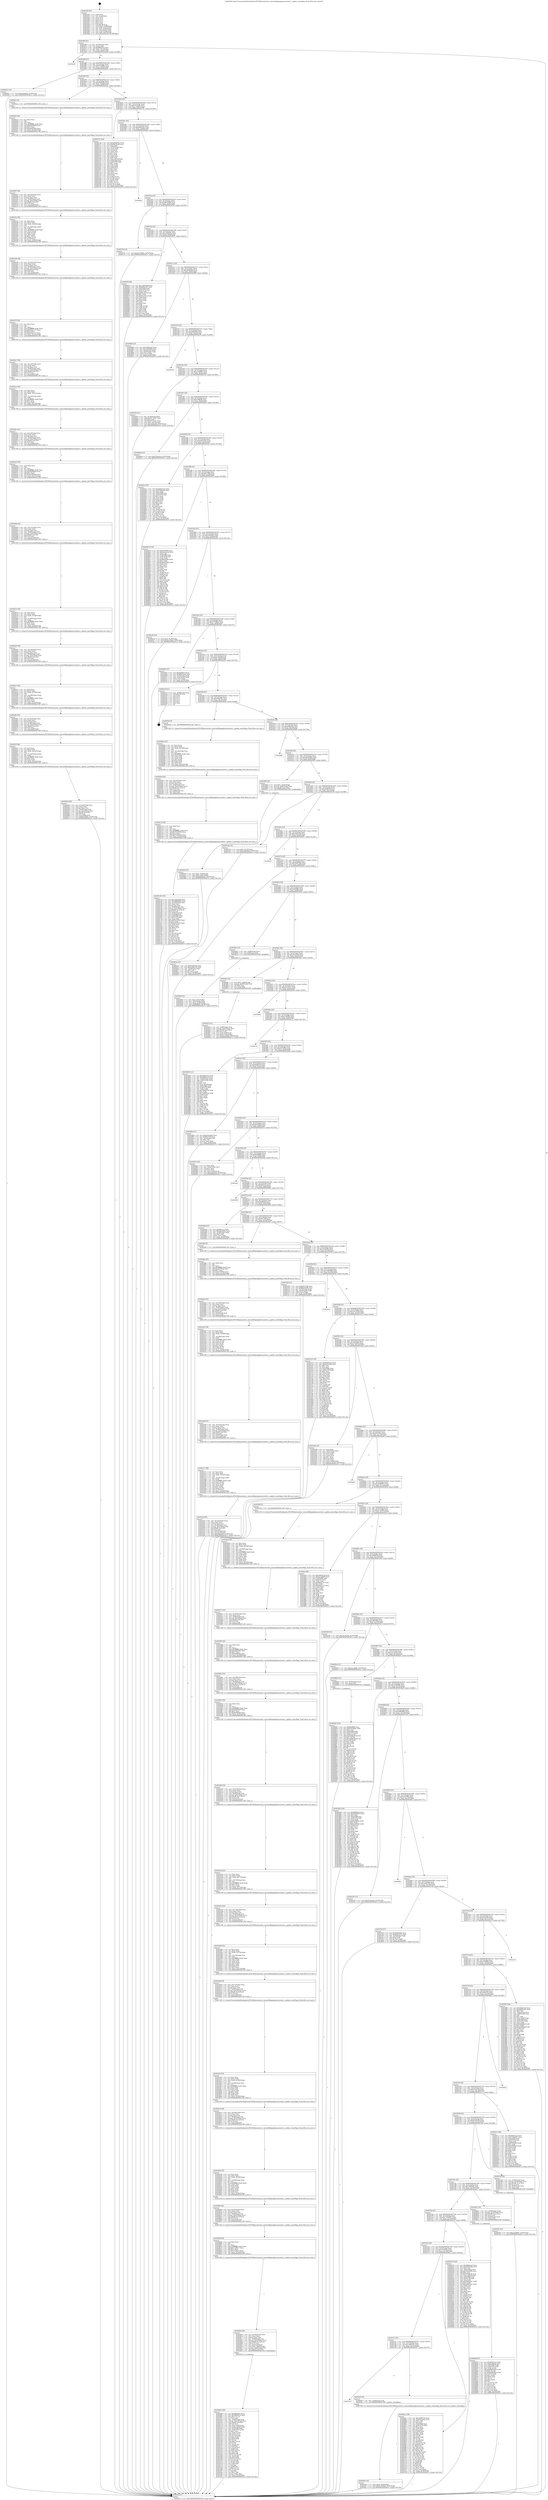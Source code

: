 digraph "0x403240" {
  label = "0x403240 (/mnt/c/Users/mathe/Desktop/tcc/POCII/binaries/extr_reactosdllopenglmesacontext.c_update_rasterflags_Final-ollvm.out::main(0))"
  labelloc = "t"
  node[shape=record]

  Entry [label="",width=0.3,height=0.3,shape=circle,fillcolor=black,style=filled]
  "0x40326f" [label="{
     0x40326f [23]\l
     | [instrs]\l
     &nbsp;&nbsp;0x40326f \<+3\>: mov -0x78(%rbp),%eax\l
     &nbsp;&nbsp;0x403272 \<+2\>: mov %eax,%ecx\l
     &nbsp;&nbsp;0x403274 \<+6\>: sub $0x86bfc6c5,%ecx\l
     &nbsp;&nbsp;0x40327a \<+3\>: mov %eax,-0x7c(%rbp)\l
     &nbsp;&nbsp;0x40327d \<+3\>: mov %ecx,-0x80(%rbp)\l
     &nbsp;&nbsp;0x403280 \<+6\>: je 0000000000404a48 \<main+0x1808\>\l
  }"]
  "0x404a48" [label="{
     0x404a48\l
  }", style=dashed]
  "0x403286" [label="{
     0x403286 [25]\l
     | [instrs]\l
     &nbsp;&nbsp;0x403286 \<+5\>: jmp 000000000040328b \<main+0x4b\>\l
     &nbsp;&nbsp;0x40328b \<+3\>: mov -0x7c(%rbp),%eax\l
     &nbsp;&nbsp;0x40328e \<+5\>: sub $0x87916b8c,%eax\l
     &nbsp;&nbsp;0x403293 \<+6\>: mov %eax,-0x84(%rbp)\l
     &nbsp;&nbsp;0x403299 \<+6\>: je 0000000000404951 \<main+0x1711\>\l
  }"]
  Exit [label="",width=0.3,height=0.3,shape=circle,fillcolor=black,style=filled,peripheries=2]
  "0x404951" [label="{
     0x404951 [12]\l
     | [instrs]\l
     &nbsp;&nbsp;0x404951 \<+7\>: movl $0xc62f48a3,-0x78(%rbp)\l
     &nbsp;&nbsp;0x404958 \<+5\>: jmp 0000000000404e7e \<main+0x1c3e\>\l
  }"]
  "0x40329f" [label="{
     0x40329f [25]\l
     | [instrs]\l
     &nbsp;&nbsp;0x40329f \<+5\>: jmp 00000000004032a4 \<main+0x64\>\l
     &nbsp;&nbsp;0x4032a4 \<+3\>: mov -0x7c(%rbp),%eax\l
     &nbsp;&nbsp;0x4032a7 \<+5\>: sub $0x87dbf18b,%eax\l
     &nbsp;&nbsp;0x4032ac \<+6\>: mov %eax,-0x88(%rbp)\l
     &nbsp;&nbsp;0x4032b2 \<+6\>: je 00000000004042ca \<main+0x108a\>\l
  }"]
  "0x4048b9" [label="{
     0x4048b9 [152]\l
     | [instrs]\l
     &nbsp;&nbsp;0x4048b9 \<+5\>: mov $0xfbcf6f90,%ecx\l
     &nbsp;&nbsp;0x4048be \<+5\>: mov $0x87916b8c,%edx\l
     &nbsp;&nbsp;0x4048c3 \<+3\>: mov $0x1,%sil\l
     &nbsp;&nbsp;0x4048c6 \<+8\>: mov 0x407098,%r8d\l
     &nbsp;&nbsp;0x4048ce \<+8\>: mov 0x407078,%r9d\l
     &nbsp;&nbsp;0x4048d6 \<+3\>: mov %r8d,%r10d\l
     &nbsp;&nbsp;0x4048d9 \<+7\>: add $0xc9ddbc40,%r10d\l
     &nbsp;&nbsp;0x4048e0 \<+4\>: sub $0x1,%r10d\l
     &nbsp;&nbsp;0x4048e4 \<+7\>: sub $0xc9ddbc40,%r10d\l
     &nbsp;&nbsp;0x4048eb \<+4\>: imul %r10d,%r8d\l
     &nbsp;&nbsp;0x4048ef \<+4\>: and $0x1,%r8d\l
     &nbsp;&nbsp;0x4048f3 \<+4\>: cmp $0x0,%r8d\l
     &nbsp;&nbsp;0x4048f7 \<+4\>: sete %r11b\l
     &nbsp;&nbsp;0x4048fb \<+4\>: cmp $0xa,%r9d\l
     &nbsp;&nbsp;0x4048ff \<+3\>: setl %bl\l
     &nbsp;&nbsp;0x404902 \<+3\>: mov %r11b,%r14b\l
     &nbsp;&nbsp;0x404905 \<+4\>: xor $0xff,%r14b\l
     &nbsp;&nbsp;0x404909 \<+3\>: mov %bl,%r15b\l
     &nbsp;&nbsp;0x40490c \<+4\>: xor $0xff,%r15b\l
     &nbsp;&nbsp;0x404910 \<+4\>: xor $0x1,%sil\l
     &nbsp;&nbsp;0x404914 \<+3\>: mov %r14b,%r12b\l
     &nbsp;&nbsp;0x404917 \<+4\>: and $0xff,%r12b\l
     &nbsp;&nbsp;0x40491b \<+3\>: and %sil,%r11b\l
     &nbsp;&nbsp;0x40491e \<+3\>: mov %r15b,%r13b\l
     &nbsp;&nbsp;0x404921 \<+4\>: and $0xff,%r13b\l
     &nbsp;&nbsp;0x404925 \<+3\>: and %sil,%bl\l
     &nbsp;&nbsp;0x404928 \<+3\>: or %r11b,%r12b\l
     &nbsp;&nbsp;0x40492b \<+3\>: or %bl,%r13b\l
     &nbsp;&nbsp;0x40492e \<+3\>: xor %r13b,%r12b\l
     &nbsp;&nbsp;0x404931 \<+3\>: or %r15b,%r14b\l
     &nbsp;&nbsp;0x404934 \<+4\>: xor $0xff,%r14b\l
     &nbsp;&nbsp;0x404938 \<+4\>: or $0x1,%sil\l
     &nbsp;&nbsp;0x40493c \<+3\>: and %sil,%r14b\l
     &nbsp;&nbsp;0x40493f \<+3\>: or %r14b,%r12b\l
     &nbsp;&nbsp;0x404942 \<+4\>: test $0x1,%r12b\l
     &nbsp;&nbsp;0x404946 \<+3\>: cmovne %edx,%ecx\l
     &nbsp;&nbsp;0x404949 \<+3\>: mov %ecx,-0x78(%rbp)\l
     &nbsp;&nbsp;0x40494c \<+5\>: jmp 0000000000404e7e \<main+0x1c3e\>\l
  }"]
  "0x4042ca" [label="{
     0x4042ca [5]\l
     | [instrs]\l
     &nbsp;&nbsp;0x4042ca \<+5\>: call 0000000000401160 \<next_i\>\l
     | [calls]\l
     &nbsp;&nbsp;0x401160 \{1\} (/mnt/c/Users/mathe/Desktop/tcc/POCII/binaries/extr_reactosdllopenglmesacontext.c_update_rasterflags_Final-ollvm.out::next_i)\l
  }"]
  "0x4032b8" [label="{
     0x4032b8 [25]\l
     | [instrs]\l
     &nbsp;&nbsp;0x4032b8 \<+5\>: jmp 00000000004032bd \<main+0x7d\>\l
     &nbsp;&nbsp;0x4032bd \<+3\>: mov -0x7c(%rbp),%eax\l
     &nbsp;&nbsp;0x4032c0 \<+5\>: sub $0x97e2eadc,%eax\l
     &nbsp;&nbsp;0x4032c5 \<+6\>: mov %eax,-0x8c(%rbp)\l
     &nbsp;&nbsp;0x4032cb \<+6\>: je 0000000000404732 \<main+0x14f2\>\l
  }"]
  "0x4047f2" [label="{
     0x4047f2 [12]\l
     | [instrs]\l
     &nbsp;&nbsp;0x4047f2 \<+7\>: movl $0xacea8887,-0x78(%rbp)\l
     &nbsp;&nbsp;0x4047f9 \<+5\>: jmp 0000000000404e7e \<main+0x1c3e\>\l
  }"]
  "0x404732" [label="{
     0x404732 [104]\l
     | [instrs]\l
     &nbsp;&nbsp;0x404732 \<+5\>: mov $0xa92887b5,%eax\l
     &nbsp;&nbsp;0x404737 \<+5\>: mov $0x9fa35208,%ecx\l
     &nbsp;&nbsp;0x40473c \<+2\>: xor %edx,%edx\l
     &nbsp;&nbsp;0x40473e \<+3\>: mov -0x70(%rbp),%esi\l
     &nbsp;&nbsp;0x404741 \<+2\>: mov %edx,%edi\l
     &nbsp;&nbsp;0x404743 \<+2\>: sub %esi,%edi\l
     &nbsp;&nbsp;0x404745 \<+2\>: mov %edx,%esi\l
     &nbsp;&nbsp;0x404747 \<+3\>: sub $0x1,%esi\l
     &nbsp;&nbsp;0x40474a \<+2\>: add %esi,%edi\l
     &nbsp;&nbsp;0x40474c \<+2\>: mov %edx,%esi\l
     &nbsp;&nbsp;0x40474e \<+2\>: sub %edi,%esi\l
     &nbsp;&nbsp;0x404750 \<+3\>: mov %esi,-0x70(%rbp)\l
     &nbsp;&nbsp;0x404753 \<+7\>: mov 0x407098,%esi\l
     &nbsp;&nbsp;0x40475a \<+7\>: mov 0x407078,%edi\l
     &nbsp;&nbsp;0x404761 \<+3\>: sub $0x1,%edx\l
     &nbsp;&nbsp;0x404764 \<+3\>: mov %esi,%r8d\l
     &nbsp;&nbsp;0x404767 \<+3\>: add %edx,%r8d\l
     &nbsp;&nbsp;0x40476a \<+4\>: imul %r8d,%esi\l
     &nbsp;&nbsp;0x40476e \<+3\>: and $0x1,%esi\l
     &nbsp;&nbsp;0x404771 \<+3\>: cmp $0x0,%esi\l
     &nbsp;&nbsp;0x404774 \<+4\>: sete %r9b\l
     &nbsp;&nbsp;0x404778 \<+3\>: cmp $0xa,%edi\l
     &nbsp;&nbsp;0x40477b \<+4\>: setl %r10b\l
     &nbsp;&nbsp;0x40477f \<+3\>: mov %r9b,%r11b\l
     &nbsp;&nbsp;0x404782 \<+3\>: and %r10b,%r11b\l
     &nbsp;&nbsp;0x404785 \<+3\>: xor %r10b,%r9b\l
     &nbsp;&nbsp;0x404788 \<+3\>: or %r9b,%r11b\l
     &nbsp;&nbsp;0x40478b \<+4\>: test $0x1,%r11b\l
     &nbsp;&nbsp;0x40478f \<+3\>: cmovne %ecx,%eax\l
     &nbsp;&nbsp;0x404792 \<+3\>: mov %eax,-0x78(%rbp)\l
     &nbsp;&nbsp;0x404795 \<+5\>: jmp 0000000000404e7e \<main+0x1c3e\>\l
  }"]
  "0x4032d1" [label="{
     0x4032d1 [25]\l
     | [instrs]\l
     &nbsp;&nbsp;0x4032d1 \<+5\>: jmp 00000000004032d6 \<main+0x96\>\l
     &nbsp;&nbsp;0x4032d6 \<+3\>: mov -0x7c(%rbp),%eax\l
     &nbsp;&nbsp;0x4032d9 \<+5\>: sub $0x9d84cae3,%eax\l
     &nbsp;&nbsp;0x4032de \<+6\>: mov %eax,-0x90(%rbp)\l
     &nbsp;&nbsp;0x4032e4 \<+6\>: je 0000000000404dee \<main+0x1bae\>\l
  }"]
  "0x40463f" [label="{
     0x40463f [97]\l
     | [instrs]\l
     &nbsp;&nbsp;0x40463f \<+5\>: mov $0x205e72a2,%edx\l
     &nbsp;&nbsp;0x404644 \<+5\>: mov $0xb14ffcbb,%esi\l
     &nbsp;&nbsp;0x404649 \<+8\>: mov 0x407098,%r8d\l
     &nbsp;&nbsp;0x404651 \<+8\>: mov 0x407078,%r9d\l
     &nbsp;&nbsp;0x404659 \<+3\>: mov %r8d,%r10d\l
     &nbsp;&nbsp;0x40465c \<+7\>: add $0xf0b622f6,%r10d\l
     &nbsp;&nbsp;0x404663 \<+4\>: sub $0x1,%r10d\l
     &nbsp;&nbsp;0x404667 \<+7\>: sub $0xf0b622f6,%r10d\l
     &nbsp;&nbsp;0x40466e \<+4\>: imul %r10d,%r8d\l
     &nbsp;&nbsp;0x404672 \<+4\>: and $0x1,%r8d\l
     &nbsp;&nbsp;0x404676 \<+4\>: cmp $0x0,%r8d\l
     &nbsp;&nbsp;0x40467a \<+4\>: sete %r11b\l
     &nbsp;&nbsp;0x40467e \<+4\>: cmp $0xa,%r9d\l
     &nbsp;&nbsp;0x404682 \<+3\>: setl %bl\l
     &nbsp;&nbsp;0x404685 \<+3\>: mov %r11b,%r14b\l
     &nbsp;&nbsp;0x404688 \<+3\>: and %bl,%r14b\l
     &nbsp;&nbsp;0x40468b \<+3\>: xor %bl,%r11b\l
     &nbsp;&nbsp;0x40468e \<+3\>: or %r11b,%r14b\l
     &nbsp;&nbsp;0x404691 \<+4\>: test $0x1,%r14b\l
     &nbsp;&nbsp;0x404695 \<+3\>: cmovne %esi,%edx\l
     &nbsp;&nbsp;0x404698 \<+3\>: mov %edx,-0x78(%rbp)\l
     &nbsp;&nbsp;0x40469b \<+5\>: jmp 0000000000404e7e \<main+0x1c3e\>\l
  }"]
  "0x404dee" [label="{
     0x404dee\l
  }", style=dashed]
  "0x4032ea" [label="{
     0x4032ea [25]\l
     | [instrs]\l
     &nbsp;&nbsp;0x4032ea \<+5\>: jmp 00000000004032ef \<main+0xaf\>\l
     &nbsp;&nbsp;0x4032ef \<+3\>: mov -0x7c(%rbp),%eax\l
     &nbsp;&nbsp;0x4032f2 \<+5\>: sub $0x9fa35208,%eax\l
     &nbsp;&nbsp;0x4032f7 \<+6\>: mov %eax,-0x94(%rbp)\l
     &nbsp;&nbsp;0x4032fd \<+6\>: je 000000000040479a \<main+0x155a\>\l
  }"]
  "0x4045a0" [label="{
     0x4045a0 [19]\l
     | [instrs]\l
     &nbsp;&nbsp;0x4045a0 \<+7\>: movl $0x0,-0x70(%rbp)\l
     &nbsp;&nbsp;0x4045a7 \<+7\>: movl $0xd15789b3,-0x78(%rbp)\l
     &nbsp;&nbsp;0x4045ae \<+5\>: jmp 0000000000404e7e \<main+0x1c3e\>\l
  }"]
  "0x40479a" [label="{
     0x40479a [12]\l
     | [instrs]\l
     &nbsp;&nbsp;0x40479a \<+7\>: movl $0xd15789b3,-0x78(%rbp)\l
     &nbsp;&nbsp;0x4047a1 \<+5\>: jmp 0000000000404e7e \<main+0x1c3e\>\l
  }"]
  "0x403303" [label="{
     0x403303 [25]\l
     | [instrs]\l
     &nbsp;&nbsp;0x403303 \<+5\>: jmp 0000000000403308 \<main+0xc8\>\l
     &nbsp;&nbsp;0x403308 \<+3\>: mov -0x7c(%rbp),%eax\l
     &nbsp;&nbsp;0x40330b \<+5\>: sub $0xa250b102,%eax\l
     &nbsp;&nbsp;0x403310 \<+6\>: mov %eax,-0x98(%rbp)\l
     &nbsp;&nbsp;0x403316 \<+6\>: je 0000000000404055 \<main+0xe15\>\l
  }"]
  "0x4037e5" [label="{
     0x4037e5\l
  }", style=dashed]
  "0x404055" [label="{
     0x404055 [88]\l
     | [instrs]\l
     &nbsp;&nbsp;0x404055 \<+5\>: mov $0x1260c9d9,%eax\l
     &nbsp;&nbsp;0x40405a \<+5\>: mov $0xd1f6a791,%ecx\l
     &nbsp;&nbsp;0x40405f \<+7\>: mov 0x407098,%edx\l
     &nbsp;&nbsp;0x404066 \<+7\>: mov 0x407078,%esi\l
     &nbsp;&nbsp;0x40406d \<+2\>: mov %edx,%edi\l
     &nbsp;&nbsp;0x40406f \<+6\>: add $0xb0cc431d,%edi\l
     &nbsp;&nbsp;0x404075 \<+3\>: sub $0x1,%edi\l
     &nbsp;&nbsp;0x404078 \<+6\>: sub $0xb0cc431d,%edi\l
     &nbsp;&nbsp;0x40407e \<+3\>: imul %edi,%edx\l
     &nbsp;&nbsp;0x404081 \<+3\>: and $0x1,%edx\l
     &nbsp;&nbsp;0x404084 \<+3\>: cmp $0x0,%edx\l
     &nbsp;&nbsp;0x404087 \<+4\>: sete %r8b\l
     &nbsp;&nbsp;0x40408b \<+3\>: cmp $0xa,%esi\l
     &nbsp;&nbsp;0x40408e \<+4\>: setl %r9b\l
     &nbsp;&nbsp;0x404092 \<+3\>: mov %r8b,%r10b\l
     &nbsp;&nbsp;0x404095 \<+3\>: and %r9b,%r10b\l
     &nbsp;&nbsp;0x404098 \<+3\>: xor %r9b,%r8b\l
     &nbsp;&nbsp;0x40409b \<+3\>: or %r8b,%r10b\l
     &nbsp;&nbsp;0x40409e \<+4\>: test $0x1,%r10b\l
     &nbsp;&nbsp;0x4040a2 \<+3\>: cmovne %ecx,%eax\l
     &nbsp;&nbsp;0x4040a5 \<+3\>: mov %eax,-0x78(%rbp)\l
     &nbsp;&nbsp;0x4040a8 \<+5\>: jmp 0000000000404e7e \<main+0x1c3e\>\l
  }"]
  "0x40331c" [label="{
     0x40331c [25]\l
     | [instrs]\l
     &nbsp;&nbsp;0x40331c \<+5\>: jmp 0000000000403321 \<main+0xe1\>\l
     &nbsp;&nbsp;0x403321 \<+3\>: mov -0x7c(%rbp),%eax\l
     &nbsp;&nbsp;0x403324 \<+5\>: sub $0xa8eb62eb,%eax\l
     &nbsp;&nbsp;0x403329 \<+6\>: mov %eax,-0x9c(%rbp)\l
     &nbsp;&nbsp;0x40332f \<+6\>: je 000000000040388d \<main+0x64d\>\l
  }"]
  "0x404597" [label="{
     0x404597 [9]\l
     | [instrs]\l
     &nbsp;&nbsp;0x404597 \<+4\>: mov -0x58(%rbp),%rdi\l
     &nbsp;&nbsp;0x40459b \<+5\>: call 0000000000401590 \<update_rasterflags\>\l
     | [calls]\l
     &nbsp;&nbsp;0x401590 \{1\} (/mnt/c/Users/mathe/Desktop/tcc/POCII/binaries/extr_reactosdllopenglmesacontext.c_update_rasterflags_Final-ollvm.out::update_rasterflags)\l
  }"]
  "0x40388d" [label="{
     0x40388d [27]\l
     | [instrs]\l
     &nbsp;&nbsp;0x40388d \<+5\>: mov $0x7a683c42,%eax\l
     &nbsp;&nbsp;0x403892 \<+5\>: mov $0x325f058b,%ecx\l
     &nbsp;&nbsp;0x403897 \<+3\>: mov -0x5c(%rbp),%edx\l
     &nbsp;&nbsp;0x40389a \<+3\>: cmp -0x50(%rbp),%edx\l
     &nbsp;&nbsp;0x40389d \<+3\>: cmovl %ecx,%eax\l
     &nbsp;&nbsp;0x4038a0 \<+3\>: mov %eax,-0x78(%rbp)\l
     &nbsp;&nbsp;0x4038a3 \<+5\>: jmp 0000000000404e7e \<main+0x1c3e\>\l
  }"]
  "0x403335" [label="{
     0x403335 [25]\l
     | [instrs]\l
     &nbsp;&nbsp;0x403335 \<+5\>: jmp 000000000040333a \<main+0xfa\>\l
     &nbsp;&nbsp;0x40333a \<+3\>: mov -0x7c(%rbp),%eax\l
     &nbsp;&nbsp;0x40333d \<+5\>: sub $0xa92887b5,%eax\l
     &nbsp;&nbsp;0x403342 \<+6\>: mov %eax,-0xa0(%rbp)\l
     &nbsp;&nbsp;0x403348 \<+6\>: je 0000000000404e39 \<main+0x1bf9\>\l
  }"]
  "0x4037cc" [label="{
     0x4037cc [25]\l
     | [instrs]\l
     &nbsp;&nbsp;0x4037cc \<+5\>: jmp 00000000004037d1 \<main+0x591\>\l
     &nbsp;&nbsp;0x4037d1 \<+3\>: mov -0x7c(%rbp),%eax\l
     &nbsp;&nbsp;0x4037d4 \<+5\>: sub $0x7a683c42,%eax\l
     &nbsp;&nbsp;0x4037d9 \<+6\>: mov %eax,-0x15c(%rbp)\l
     &nbsp;&nbsp;0x4037df \<+6\>: je 0000000000404597 \<main+0x1357\>\l
  }"]
  "0x404e39" [label="{
     0x404e39\l
  }", style=dashed]
  "0x40334e" [label="{
     0x40334e [25]\l
     | [instrs]\l
     &nbsp;&nbsp;0x40334e \<+5\>: jmp 0000000000403353 \<main+0x113\>\l
     &nbsp;&nbsp;0x403353 \<+3\>: mov -0x7c(%rbp),%eax\l
     &nbsp;&nbsp;0x403356 \<+5\>: sub $0xacea8887,%eax\l
     &nbsp;&nbsp;0x40335b \<+6\>: mov %eax,-0xa4(%rbp)\l
     &nbsp;&nbsp;0x403361 \<+6\>: je 00000000004047fe \<main+0x15be\>\l
  }"]
  "0x4046ac" [label="{
     0x4046ac [134]\l
     | [instrs]\l
     &nbsp;&nbsp;0x4046ac \<+5\>: mov $0xa92887b5,%eax\l
     &nbsp;&nbsp;0x4046b1 \<+5\>: mov $0x97e2eadc,%ecx\l
     &nbsp;&nbsp;0x4046b6 \<+2\>: mov $0x1,%dl\l
     &nbsp;&nbsp;0x4046b8 \<+2\>: xor %esi,%esi\l
     &nbsp;&nbsp;0x4046ba \<+7\>: mov 0x407098,%edi\l
     &nbsp;&nbsp;0x4046c1 \<+8\>: mov 0x407078,%r8d\l
     &nbsp;&nbsp;0x4046c9 \<+3\>: sub $0x1,%esi\l
     &nbsp;&nbsp;0x4046cc \<+3\>: mov %edi,%r9d\l
     &nbsp;&nbsp;0x4046cf \<+3\>: add %esi,%r9d\l
     &nbsp;&nbsp;0x4046d2 \<+4\>: imul %r9d,%edi\l
     &nbsp;&nbsp;0x4046d6 \<+3\>: and $0x1,%edi\l
     &nbsp;&nbsp;0x4046d9 \<+3\>: cmp $0x0,%edi\l
     &nbsp;&nbsp;0x4046dc \<+4\>: sete %r10b\l
     &nbsp;&nbsp;0x4046e0 \<+4\>: cmp $0xa,%r8d\l
     &nbsp;&nbsp;0x4046e4 \<+4\>: setl %r11b\l
     &nbsp;&nbsp;0x4046e8 \<+3\>: mov %r10b,%bl\l
     &nbsp;&nbsp;0x4046eb \<+3\>: xor $0xff,%bl\l
     &nbsp;&nbsp;0x4046ee \<+3\>: mov %r11b,%r14b\l
     &nbsp;&nbsp;0x4046f1 \<+4\>: xor $0xff,%r14b\l
     &nbsp;&nbsp;0x4046f5 \<+3\>: xor $0x0,%dl\l
     &nbsp;&nbsp;0x4046f8 \<+3\>: mov %bl,%r15b\l
     &nbsp;&nbsp;0x4046fb \<+4\>: and $0x0,%r15b\l
     &nbsp;&nbsp;0x4046ff \<+3\>: and %dl,%r10b\l
     &nbsp;&nbsp;0x404702 \<+3\>: mov %r14b,%r12b\l
     &nbsp;&nbsp;0x404705 \<+4\>: and $0x0,%r12b\l
     &nbsp;&nbsp;0x404709 \<+3\>: and %dl,%r11b\l
     &nbsp;&nbsp;0x40470c \<+3\>: or %r10b,%r15b\l
     &nbsp;&nbsp;0x40470f \<+3\>: or %r11b,%r12b\l
     &nbsp;&nbsp;0x404712 \<+3\>: xor %r12b,%r15b\l
     &nbsp;&nbsp;0x404715 \<+3\>: or %r14b,%bl\l
     &nbsp;&nbsp;0x404718 \<+3\>: xor $0xff,%bl\l
     &nbsp;&nbsp;0x40471b \<+3\>: or $0x0,%dl\l
     &nbsp;&nbsp;0x40471e \<+2\>: and %dl,%bl\l
     &nbsp;&nbsp;0x404720 \<+3\>: or %bl,%r15b\l
     &nbsp;&nbsp;0x404723 \<+4\>: test $0x1,%r15b\l
     &nbsp;&nbsp;0x404727 \<+3\>: cmovne %ecx,%eax\l
     &nbsp;&nbsp;0x40472a \<+3\>: mov %eax,-0x78(%rbp)\l
     &nbsp;&nbsp;0x40472d \<+5\>: jmp 0000000000404e7e \<main+0x1c3e\>\l
  }"]
  "0x4047fe" [label="{
     0x4047fe [31]\l
     | [instrs]\l
     &nbsp;&nbsp;0x4047fe \<+3\>: mov -0x74(%rbp),%eax\l
     &nbsp;&nbsp;0x404801 \<+5\>: add $0x407c21d7,%eax\l
     &nbsp;&nbsp;0x404806 \<+3\>: add $0x1,%eax\l
     &nbsp;&nbsp;0x404809 \<+5\>: sub $0x407c21d7,%eax\l
     &nbsp;&nbsp;0x40480e \<+3\>: mov %eax,-0x74(%rbp)\l
     &nbsp;&nbsp;0x404811 \<+7\>: movl $0x102fe30d,-0x78(%rbp)\l
     &nbsp;&nbsp;0x404818 \<+5\>: jmp 0000000000404e7e \<main+0x1c3e\>\l
  }"]
  "0x403367" [label="{
     0x403367 [25]\l
     | [instrs]\l
     &nbsp;&nbsp;0x403367 \<+5\>: jmp 000000000040336c \<main+0x12c\>\l
     &nbsp;&nbsp;0x40336c \<+3\>: mov -0x7c(%rbp),%eax\l
     &nbsp;&nbsp;0x40336f \<+5\>: sub $0xb14ffcbb,%eax\l
     &nbsp;&nbsp;0x403374 \<+6\>: mov %eax,-0xa8(%rbp)\l
     &nbsp;&nbsp;0x40337a \<+6\>: je 00000000004046a0 \<main+0x1460\>\l
  }"]
  "0x40454d" [label="{
     0x40454d [49]\l
     | [instrs]\l
     &nbsp;&nbsp;0x40454d \<+6\>: mov -0x1e4(%rbp),%ecx\l
     &nbsp;&nbsp;0x404553 \<+3\>: imul %eax,%ecx\l
     &nbsp;&nbsp;0x404556 \<+3\>: movslq %ecx,%rsi\l
     &nbsp;&nbsp;0x404559 \<+4\>: mov -0x58(%rbp),%rdi\l
     &nbsp;&nbsp;0x40455d \<+4\>: movslq -0x5c(%rbp),%r8\l
     &nbsp;&nbsp;0x404561 \<+7\>: imul $0x90,%r8,%r8\l
     &nbsp;&nbsp;0x404568 \<+3\>: add %r8,%rdi\l
     &nbsp;&nbsp;0x40456b \<+7\>: mov %rsi,0x88(%rdi)\l
     &nbsp;&nbsp;0x404572 \<+7\>: movl $0xfb23d602,-0x78(%rbp)\l
     &nbsp;&nbsp;0x404579 \<+5\>: jmp 0000000000404e7e \<main+0x1c3e\>\l
  }"]
  "0x4046a0" [label="{
     0x4046a0 [12]\l
     | [instrs]\l
     &nbsp;&nbsp;0x4046a0 \<+7\>: movl $0x75c4c614,-0x78(%rbp)\l
     &nbsp;&nbsp;0x4046a7 \<+5\>: jmp 0000000000404e7e \<main+0x1c3e\>\l
  }"]
  "0x403380" [label="{
     0x403380 [25]\l
     | [instrs]\l
     &nbsp;&nbsp;0x403380 \<+5\>: jmp 0000000000403385 \<main+0x145\>\l
     &nbsp;&nbsp;0x403385 \<+3\>: mov -0x7c(%rbp),%eax\l
     &nbsp;&nbsp;0x403388 \<+5\>: sub $0xb9b322ee,%eax\l
     &nbsp;&nbsp;0x40338d \<+6\>: mov %eax,-0xac(%rbp)\l
     &nbsp;&nbsp;0x403393 \<+6\>: je 00000000004045ce \<main+0x138e\>\l
  }"]
  "0x40451f" [label="{
     0x40451f [46]\l
     | [instrs]\l
     &nbsp;&nbsp;0x40451f \<+2\>: xor %ecx,%ecx\l
     &nbsp;&nbsp;0x404521 \<+5\>: mov $0x2,%edx\l
     &nbsp;&nbsp;0x404526 \<+6\>: mov %edx,-0x1e0(%rbp)\l
     &nbsp;&nbsp;0x40452c \<+1\>: cltd\l
     &nbsp;&nbsp;0x40452d \<+7\>: mov -0x1e0(%rbp),%r9d\l
     &nbsp;&nbsp;0x404534 \<+3\>: idiv %r9d\l
     &nbsp;&nbsp;0x404537 \<+6\>: imul $0xfffffffe,%edx,%edx\l
     &nbsp;&nbsp;0x40453d \<+3\>: sub $0x1,%ecx\l
     &nbsp;&nbsp;0x404540 \<+2\>: sub %ecx,%edx\l
     &nbsp;&nbsp;0x404542 \<+6\>: mov %edx,-0x1e4(%rbp)\l
     &nbsp;&nbsp;0x404548 \<+5\>: call 0000000000401160 \<next_i\>\l
     | [calls]\l
     &nbsp;&nbsp;0x401160 \{1\} (/mnt/c/Users/mathe/Desktop/tcc/POCII/binaries/extr_reactosdllopenglmesacontext.c_update_rasterflags_Final-ollvm.out::next_i)\l
  }"]
  "0x4045ce" [label="{
     0x4045ce [83]\l
     | [instrs]\l
     &nbsp;&nbsp;0x4045ce \<+5\>: mov $0x205e72a2,%eax\l
     &nbsp;&nbsp;0x4045d3 \<+5\>: mov $0x700f6ed2,%ecx\l
     &nbsp;&nbsp;0x4045d8 \<+2\>: xor %edx,%edx\l
     &nbsp;&nbsp;0x4045da \<+7\>: mov 0x407098,%esi\l
     &nbsp;&nbsp;0x4045e1 \<+7\>: mov 0x407078,%edi\l
     &nbsp;&nbsp;0x4045e8 \<+3\>: sub $0x1,%edx\l
     &nbsp;&nbsp;0x4045eb \<+3\>: mov %esi,%r8d\l
     &nbsp;&nbsp;0x4045ee \<+3\>: add %edx,%r8d\l
     &nbsp;&nbsp;0x4045f1 \<+4\>: imul %r8d,%esi\l
     &nbsp;&nbsp;0x4045f5 \<+3\>: and $0x1,%esi\l
     &nbsp;&nbsp;0x4045f8 \<+3\>: cmp $0x0,%esi\l
     &nbsp;&nbsp;0x4045fb \<+4\>: sete %r9b\l
     &nbsp;&nbsp;0x4045ff \<+3\>: cmp $0xa,%edi\l
     &nbsp;&nbsp;0x404602 \<+4\>: setl %r10b\l
     &nbsp;&nbsp;0x404606 \<+3\>: mov %r9b,%r11b\l
     &nbsp;&nbsp;0x404609 \<+3\>: and %r10b,%r11b\l
     &nbsp;&nbsp;0x40460c \<+3\>: xor %r10b,%r9b\l
     &nbsp;&nbsp;0x40460f \<+3\>: or %r9b,%r11b\l
     &nbsp;&nbsp;0x404612 \<+4\>: test $0x1,%r11b\l
     &nbsp;&nbsp;0x404616 \<+3\>: cmovne %ecx,%eax\l
     &nbsp;&nbsp;0x404619 \<+3\>: mov %eax,-0x78(%rbp)\l
     &nbsp;&nbsp;0x40461c \<+5\>: jmp 0000000000404e7e \<main+0x1c3e\>\l
  }"]
  "0x403399" [label="{
     0x403399 [25]\l
     | [instrs]\l
     &nbsp;&nbsp;0x403399 \<+5\>: jmp 000000000040339e \<main+0x15e\>\l
     &nbsp;&nbsp;0x40339e \<+3\>: mov -0x7c(%rbp),%eax\l
     &nbsp;&nbsp;0x4033a1 \<+5\>: sub $0xbb017fb8,%eax\l
     &nbsp;&nbsp;0x4033a6 \<+6\>: mov %eax,-0xb0(%rbp)\l
     &nbsp;&nbsp;0x4033ac \<+6\>: je 000000000040481d \<main+0x15dd\>\l
  }"]
  "0x4044f5" [label="{
     0x4044f5 [42]\l
     | [instrs]\l
     &nbsp;&nbsp;0x4044f5 \<+6\>: mov -0x1dc(%rbp),%ecx\l
     &nbsp;&nbsp;0x4044fb \<+3\>: imul %eax,%ecx\l
     &nbsp;&nbsp;0x4044fe \<+3\>: movslq %ecx,%rsi\l
     &nbsp;&nbsp;0x404501 \<+4\>: mov -0x58(%rbp),%rdi\l
     &nbsp;&nbsp;0x404505 \<+4\>: movslq -0x5c(%rbp),%r8\l
     &nbsp;&nbsp;0x404509 \<+7\>: imul $0x90,%r8,%r8\l
     &nbsp;&nbsp;0x404510 \<+3\>: add %r8,%rdi\l
     &nbsp;&nbsp;0x404513 \<+7\>: mov %rsi,0x80(%rdi)\l
     &nbsp;&nbsp;0x40451a \<+5\>: call 0000000000401160 \<next_i\>\l
     | [calls]\l
     &nbsp;&nbsp;0x401160 \{1\} (/mnt/c/Users/mathe/Desktop/tcc/POCII/binaries/extr_reactosdllopenglmesacontext.c_update_rasterflags_Final-ollvm.out::next_i)\l
  }"]
  "0x40481d" [label="{
     0x40481d [144]\l
     | [instrs]\l
     &nbsp;&nbsp;0x40481d \<+5\>: mov $0xfbcf6f90,%eax\l
     &nbsp;&nbsp;0x404822 \<+5\>: mov $0x2aca21e8,%ecx\l
     &nbsp;&nbsp;0x404827 \<+2\>: mov $0x1,%dl\l
     &nbsp;&nbsp;0x404829 \<+7\>: mov 0x407098,%esi\l
     &nbsp;&nbsp;0x404830 \<+7\>: mov 0x407078,%edi\l
     &nbsp;&nbsp;0x404837 \<+3\>: mov %esi,%r8d\l
     &nbsp;&nbsp;0x40483a \<+7\>: sub $0xf643039d,%r8d\l
     &nbsp;&nbsp;0x404841 \<+4\>: sub $0x1,%r8d\l
     &nbsp;&nbsp;0x404845 \<+7\>: add $0xf643039d,%r8d\l
     &nbsp;&nbsp;0x40484c \<+4\>: imul %r8d,%esi\l
     &nbsp;&nbsp;0x404850 \<+3\>: and $0x1,%esi\l
     &nbsp;&nbsp;0x404853 \<+3\>: cmp $0x0,%esi\l
     &nbsp;&nbsp;0x404856 \<+4\>: sete %r9b\l
     &nbsp;&nbsp;0x40485a \<+3\>: cmp $0xa,%edi\l
     &nbsp;&nbsp;0x40485d \<+4\>: setl %r10b\l
     &nbsp;&nbsp;0x404861 \<+3\>: mov %r9b,%r11b\l
     &nbsp;&nbsp;0x404864 \<+4\>: xor $0xff,%r11b\l
     &nbsp;&nbsp;0x404868 \<+3\>: mov %r10b,%bl\l
     &nbsp;&nbsp;0x40486b \<+3\>: xor $0xff,%bl\l
     &nbsp;&nbsp;0x40486e \<+3\>: xor $0x0,%dl\l
     &nbsp;&nbsp;0x404871 \<+3\>: mov %r11b,%r14b\l
     &nbsp;&nbsp;0x404874 \<+4\>: and $0x0,%r14b\l
     &nbsp;&nbsp;0x404878 \<+3\>: and %dl,%r9b\l
     &nbsp;&nbsp;0x40487b \<+3\>: mov %bl,%r15b\l
     &nbsp;&nbsp;0x40487e \<+4\>: and $0x0,%r15b\l
     &nbsp;&nbsp;0x404882 \<+3\>: and %dl,%r10b\l
     &nbsp;&nbsp;0x404885 \<+3\>: or %r9b,%r14b\l
     &nbsp;&nbsp;0x404888 \<+3\>: or %r10b,%r15b\l
     &nbsp;&nbsp;0x40488b \<+3\>: xor %r15b,%r14b\l
     &nbsp;&nbsp;0x40488e \<+3\>: or %bl,%r11b\l
     &nbsp;&nbsp;0x404891 \<+4\>: xor $0xff,%r11b\l
     &nbsp;&nbsp;0x404895 \<+3\>: or $0x0,%dl\l
     &nbsp;&nbsp;0x404898 \<+3\>: and %dl,%r11b\l
     &nbsp;&nbsp;0x40489b \<+3\>: or %r11b,%r14b\l
     &nbsp;&nbsp;0x40489e \<+4\>: test $0x1,%r14b\l
     &nbsp;&nbsp;0x4048a2 \<+3\>: cmovne %ecx,%eax\l
     &nbsp;&nbsp;0x4048a5 \<+3\>: mov %eax,-0x78(%rbp)\l
     &nbsp;&nbsp;0x4048a8 \<+5\>: jmp 0000000000404e7e \<main+0x1c3e\>\l
  }"]
  "0x4033b2" [label="{
     0x4033b2 [25]\l
     | [instrs]\l
     &nbsp;&nbsp;0x4033b2 \<+5\>: jmp 00000000004033b7 \<main+0x177\>\l
     &nbsp;&nbsp;0x4033b7 \<+3\>: mov -0x7c(%rbp),%eax\l
     &nbsp;&nbsp;0x4033ba \<+5\>: sub $0xc62f48a3,%eax\l
     &nbsp;&nbsp;0x4033bf \<+6\>: mov %eax,-0xb4(%rbp)\l
     &nbsp;&nbsp;0x4033c5 \<+6\>: je 0000000000404a20 \<main+0x17e0\>\l
  }"]
  "0x4044c7" [label="{
     0x4044c7 [46]\l
     | [instrs]\l
     &nbsp;&nbsp;0x4044c7 \<+2\>: xor %ecx,%ecx\l
     &nbsp;&nbsp;0x4044c9 \<+5\>: mov $0x2,%edx\l
     &nbsp;&nbsp;0x4044ce \<+6\>: mov %edx,-0x1d8(%rbp)\l
     &nbsp;&nbsp;0x4044d4 \<+1\>: cltd\l
     &nbsp;&nbsp;0x4044d5 \<+7\>: mov -0x1d8(%rbp),%r9d\l
     &nbsp;&nbsp;0x4044dc \<+3\>: idiv %r9d\l
     &nbsp;&nbsp;0x4044df \<+6\>: imul $0xfffffffe,%edx,%edx\l
     &nbsp;&nbsp;0x4044e5 \<+3\>: sub $0x1,%ecx\l
     &nbsp;&nbsp;0x4044e8 \<+2\>: sub %ecx,%edx\l
     &nbsp;&nbsp;0x4044ea \<+6\>: mov %edx,-0x1dc(%rbp)\l
     &nbsp;&nbsp;0x4044f0 \<+5\>: call 0000000000401160 \<next_i\>\l
     | [calls]\l
     &nbsp;&nbsp;0x401160 \{1\} (/mnt/c/Users/mathe/Desktop/tcc/POCII/binaries/extr_reactosdllopenglmesacontext.c_update_rasterflags_Final-ollvm.out::next_i)\l
  }"]
  "0x404a20" [label="{
     0x404a20 [19]\l
     | [instrs]\l
     &nbsp;&nbsp;0x404a20 \<+7\>: movl $0x0,-0x38(%rbp)\l
     &nbsp;&nbsp;0x404a27 \<+7\>: movl $0xd1c54aef,-0x78(%rbp)\l
     &nbsp;&nbsp;0x404a2e \<+5\>: jmp 0000000000404e7e \<main+0x1c3e\>\l
  }"]
  "0x4033cb" [label="{
     0x4033cb [25]\l
     | [instrs]\l
     &nbsp;&nbsp;0x4033cb \<+5\>: jmp 00000000004033d0 \<main+0x190\>\l
     &nbsp;&nbsp;0x4033d0 \<+3\>: mov -0x7c(%rbp),%eax\l
     &nbsp;&nbsp;0x4033d3 \<+5\>: sub $0xd15789b3,%eax\l
     &nbsp;&nbsp;0x4033d8 \<+6\>: mov %eax,-0xb8(%rbp)\l
     &nbsp;&nbsp;0x4033de \<+6\>: je 00000000004045b3 \<main+0x1373\>\l
  }"]
  "0x4044a0" [label="{
     0x4044a0 [39]\l
     | [instrs]\l
     &nbsp;&nbsp;0x4044a0 \<+6\>: mov -0x1d4(%rbp),%ecx\l
     &nbsp;&nbsp;0x4044a6 \<+3\>: imul %eax,%ecx\l
     &nbsp;&nbsp;0x4044a9 \<+3\>: movslq %ecx,%rsi\l
     &nbsp;&nbsp;0x4044ac \<+4\>: mov -0x58(%rbp),%rdi\l
     &nbsp;&nbsp;0x4044b0 \<+4\>: movslq -0x5c(%rbp),%r8\l
     &nbsp;&nbsp;0x4044b4 \<+7\>: imul $0x90,%r8,%r8\l
     &nbsp;&nbsp;0x4044bb \<+3\>: add %r8,%rdi\l
     &nbsp;&nbsp;0x4044be \<+4\>: mov %rsi,0x78(%rdi)\l
     &nbsp;&nbsp;0x4044c2 \<+5\>: call 0000000000401160 \<next_i\>\l
     | [calls]\l
     &nbsp;&nbsp;0x401160 \{1\} (/mnt/c/Users/mathe/Desktop/tcc/POCII/binaries/extr_reactosdllopenglmesacontext.c_update_rasterflags_Final-ollvm.out::next_i)\l
  }"]
  "0x4045b3" [label="{
     0x4045b3 [27]\l
     | [instrs]\l
     &nbsp;&nbsp;0x4045b3 \<+5\>: mov $0xd4d9fe1f,%eax\l
     &nbsp;&nbsp;0x4045b8 \<+5\>: mov $0xb9b322ee,%ecx\l
     &nbsp;&nbsp;0x4045bd \<+3\>: mov -0x70(%rbp),%edx\l
     &nbsp;&nbsp;0x4045c0 \<+3\>: cmp -0x50(%rbp),%edx\l
     &nbsp;&nbsp;0x4045c3 \<+3\>: cmovl %ecx,%eax\l
     &nbsp;&nbsp;0x4045c6 \<+3\>: mov %eax,-0x78(%rbp)\l
     &nbsp;&nbsp;0x4045c9 \<+5\>: jmp 0000000000404e7e \<main+0x1c3e\>\l
  }"]
  "0x4033e4" [label="{
     0x4033e4 [25]\l
     | [instrs]\l
     &nbsp;&nbsp;0x4033e4 \<+5\>: jmp 00000000004033e9 \<main+0x1a9\>\l
     &nbsp;&nbsp;0x4033e9 \<+3\>: mov -0x7c(%rbp),%eax\l
     &nbsp;&nbsp;0x4033ec \<+5\>: sub $0xd1c54aef,%eax\l
     &nbsp;&nbsp;0x4033f1 \<+6\>: mov %eax,-0xbc(%rbp)\l
     &nbsp;&nbsp;0x4033f7 \<+6\>: je 0000000000404a33 \<main+0x17f3\>\l
  }"]
  "0x404472" [label="{
     0x404472 [46]\l
     | [instrs]\l
     &nbsp;&nbsp;0x404472 \<+2\>: xor %ecx,%ecx\l
     &nbsp;&nbsp;0x404474 \<+5\>: mov $0x2,%edx\l
     &nbsp;&nbsp;0x404479 \<+6\>: mov %edx,-0x1d0(%rbp)\l
     &nbsp;&nbsp;0x40447f \<+1\>: cltd\l
     &nbsp;&nbsp;0x404480 \<+7\>: mov -0x1d0(%rbp),%r9d\l
     &nbsp;&nbsp;0x404487 \<+3\>: idiv %r9d\l
     &nbsp;&nbsp;0x40448a \<+6\>: imul $0xfffffffe,%edx,%edx\l
     &nbsp;&nbsp;0x404490 \<+3\>: sub $0x1,%ecx\l
     &nbsp;&nbsp;0x404493 \<+2\>: sub %ecx,%edx\l
     &nbsp;&nbsp;0x404495 \<+6\>: mov %edx,-0x1d4(%rbp)\l
     &nbsp;&nbsp;0x40449b \<+5\>: call 0000000000401160 \<next_i\>\l
     | [calls]\l
     &nbsp;&nbsp;0x401160 \{1\} (/mnt/c/Users/mathe/Desktop/tcc/POCII/binaries/extr_reactosdllopenglmesacontext.c_update_rasterflags_Final-ollvm.out::next_i)\l
  }"]
  "0x404a33" [label="{
     0x404a33 [21]\l
     | [instrs]\l
     &nbsp;&nbsp;0x404a33 \<+3\>: mov -0x38(%rbp),%eax\l
     &nbsp;&nbsp;0x404a36 \<+7\>: add $0x1f8,%rsp\l
     &nbsp;&nbsp;0x404a3d \<+1\>: pop %rbx\l
     &nbsp;&nbsp;0x404a3e \<+2\>: pop %r12\l
     &nbsp;&nbsp;0x404a40 \<+2\>: pop %r13\l
     &nbsp;&nbsp;0x404a42 \<+2\>: pop %r14\l
     &nbsp;&nbsp;0x404a44 \<+2\>: pop %r15\l
     &nbsp;&nbsp;0x404a46 \<+1\>: pop %rbp\l
     &nbsp;&nbsp;0x404a47 \<+1\>: ret\l
  }"]
  "0x4033fd" [label="{
     0x4033fd [25]\l
     | [instrs]\l
     &nbsp;&nbsp;0x4033fd \<+5\>: jmp 0000000000403402 \<main+0x1c2\>\l
     &nbsp;&nbsp;0x403402 \<+3\>: mov -0x7c(%rbp),%eax\l
     &nbsp;&nbsp;0x403405 \<+5\>: sub $0xd1f6a791,%eax\l
     &nbsp;&nbsp;0x40340a \<+6\>: mov %eax,-0xc0(%rbp)\l
     &nbsp;&nbsp;0x403410 \<+6\>: je 00000000004040ad \<main+0xe6d\>\l
  }"]
  "0x40444b" [label="{
     0x40444b [39]\l
     | [instrs]\l
     &nbsp;&nbsp;0x40444b \<+6\>: mov -0x1cc(%rbp),%ecx\l
     &nbsp;&nbsp;0x404451 \<+3\>: imul %eax,%ecx\l
     &nbsp;&nbsp;0x404454 \<+3\>: movslq %ecx,%rsi\l
     &nbsp;&nbsp;0x404457 \<+4\>: mov -0x58(%rbp),%rdi\l
     &nbsp;&nbsp;0x40445b \<+4\>: movslq -0x5c(%rbp),%r8\l
     &nbsp;&nbsp;0x40445f \<+7\>: imul $0x90,%r8,%r8\l
     &nbsp;&nbsp;0x404466 \<+3\>: add %r8,%rdi\l
     &nbsp;&nbsp;0x404469 \<+4\>: mov %rsi,0x70(%rdi)\l
     &nbsp;&nbsp;0x40446d \<+5\>: call 0000000000401160 \<next_i\>\l
     | [calls]\l
     &nbsp;&nbsp;0x401160 \{1\} (/mnt/c/Users/mathe/Desktop/tcc/POCII/binaries/extr_reactosdllopenglmesacontext.c_update_rasterflags_Final-ollvm.out::next_i)\l
  }"]
  "0x4040ad" [label="{
     0x4040ad [5]\l
     | [instrs]\l
     &nbsp;&nbsp;0x4040ad \<+5\>: call 0000000000401160 \<next_i\>\l
     | [calls]\l
     &nbsp;&nbsp;0x401160 \{1\} (/mnt/c/Users/mathe/Desktop/tcc/POCII/binaries/extr_reactosdllopenglmesacontext.c_update_rasterflags_Final-ollvm.out::next_i)\l
  }"]
  "0x403416" [label="{
     0x403416 [25]\l
     | [instrs]\l
     &nbsp;&nbsp;0x403416 \<+5\>: jmp 000000000040341b \<main+0x1db\>\l
     &nbsp;&nbsp;0x40341b \<+3\>: mov -0x7c(%rbp),%eax\l
     &nbsp;&nbsp;0x40341e \<+5\>: sub $0xd28bac29,%eax\l
     &nbsp;&nbsp;0x403423 \<+6\>: mov %eax,-0xc4(%rbp)\l
     &nbsp;&nbsp;0x403429 \<+6\>: je 0000000000404969 \<main+0x1729\>\l
  }"]
  "0x404423" [label="{
     0x404423 [40]\l
     | [instrs]\l
     &nbsp;&nbsp;0x404423 \<+5\>: mov $0x2,%ecx\l
     &nbsp;&nbsp;0x404428 \<+1\>: cltd\l
     &nbsp;&nbsp;0x404429 \<+2\>: idiv %ecx\l
     &nbsp;&nbsp;0x40442b \<+6\>: imul $0xfffffffe,%edx,%ecx\l
     &nbsp;&nbsp;0x404431 \<+6\>: sub $0x42d0bd0e,%ecx\l
     &nbsp;&nbsp;0x404437 \<+3\>: add $0x1,%ecx\l
     &nbsp;&nbsp;0x40443a \<+6\>: add $0x42d0bd0e,%ecx\l
     &nbsp;&nbsp;0x404440 \<+6\>: mov %ecx,-0x1cc(%rbp)\l
     &nbsp;&nbsp;0x404446 \<+5\>: call 0000000000401160 \<next_i\>\l
     | [calls]\l
     &nbsp;&nbsp;0x401160 \{1\} (/mnt/c/Users/mathe/Desktop/tcc/POCII/binaries/extr_reactosdllopenglmesacontext.c_update_rasterflags_Final-ollvm.out::next_i)\l
  }"]
  "0x404969" [label="{
     0x404969\l
  }", style=dashed]
  "0x40342f" [label="{
     0x40342f [25]\l
     | [instrs]\l
     &nbsp;&nbsp;0x40342f \<+5\>: jmp 0000000000403434 \<main+0x1f4\>\l
     &nbsp;&nbsp;0x403434 \<+3\>: mov -0x7c(%rbp),%eax\l
     &nbsp;&nbsp;0x403437 \<+5\>: sub $0xd2b40463,%eax\l
     &nbsp;&nbsp;0x40343c \<+6\>: mov %eax,-0xc8(%rbp)\l
     &nbsp;&nbsp;0x403442 \<+6\>: je 000000000040385f \<main+0x61f\>\l
  }"]
  "0x4043fc" [label="{
     0x4043fc [39]\l
     | [instrs]\l
     &nbsp;&nbsp;0x4043fc \<+6\>: mov -0x1c8(%rbp),%ecx\l
     &nbsp;&nbsp;0x404402 \<+3\>: imul %eax,%ecx\l
     &nbsp;&nbsp;0x404405 \<+3\>: movslq %ecx,%rsi\l
     &nbsp;&nbsp;0x404408 \<+4\>: mov -0x58(%rbp),%rdi\l
     &nbsp;&nbsp;0x40440c \<+4\>: movslq -0x5c(%rbp),%r8\l
     &nbsp;&nbsp;0x404410 \<+7\>: imul $0x90,%r8,%r8\l
     &nbsp;&nbsp;0x404417 \<+3\>: add %r8,%rdi\l
     &nbsp;&nbsp;0x40441a \<+4\>: mov %rsi,0x68(%rdi)\l
     &nbsp;&nbsp;0x40441e \<+5\>: call 0000000000401160 \<next_i\>\l
     | [calls]\l
     &nbsp;&nbsp;0x401160 \{1\} (/mnt/c/Users/mathe/Desktop/tcc/POCII/binaries/extr_reactosdllopenglmesacontext.c_update_rasterflags_Final-ollvm.out::next_i)\l
  }"]
  "0x40385f" [label="{
     0x40385f [23]\l
     | [instrs]\l
     &nbsp;&nbsp;0x40385f \<+7\>: movl $0x1,-0x50(%rbp)\l
     &nbsp;&nbsp;0x403866 \<+4\>: movslq -0x50(%rbp),%rax\l
     &nbsp;&nbsp;0x40386a \<+7\>: imul $0x90,%rax,%rdi\l
     &nbsp;&nbsp;0x403871 \<+5\>: call 0000000000401050 \<malloc@plt\>\l
     | [calls]\l
     &nbsp;&nbsp;0x401050 \{1\} (unknown)\l
  }"]
  "0x403448" [label="{
     0x403448 [25]\l
     | [instrs]\l
     &nbsp;&nbsp;0x403448 \<+5\>: jmp 000000000040344d \<main+0x20d\>\l
     &nbsp;&nbsp;0x40344d \<+3\>: mov -0x7c(%rbp),%eax\l
     &nbsp;&nbsp;0x403450 \<+5\>: sub $0xd4d9fe1f,%eax\l
     &nbsp;&nbsp;0x403455 \<+6\>: mov %eax,-0xcc(%rbp)\l
     &nbsp;&nbsp;0x40345b \<+6\>: je 00000000004047a6 \<main+0x1566\>\l
  }"]
  "0x4043ce" [label="{
     0x4043ce [46]\l
     | [instrs]\l
     &nbsp;&nbsp;0x4043ce \<+2\>: xor %ecx,%ecx\l
     &nbsp;&nbsp;0x4043d0 \<+5\>: mov $0x2,%edx\l
     &nbsp;&nbsp;0x4043d5 \<+6\>: mov %edx,-0x1c4(%rbp)\l
     &nbsp;&nbsp;0x4043db \<+1\>: cltd\l
     &nbsp;&nbsp;0x4043dc \<+7\>: mov -0x1c4(%rbp),%r9d\l
     &nbsp;&nbsp;0x4043e3 \<+3\>: idiv %r9d\l
     &nbsp;&nbsp;0x4043e6 \<+6\>: imul $0xfffffffe,%edx,%edx\l
     &nbsp;&nbsp;0x4043ec \<+3\>: sub $0x1,%ecx\l
     &nbsp;&nbsp;0x4043ef \<+2\>: sub %ecx,%edx\l
     &nbsp;&nbsp;0x4043f1 \<+6\>: mov %edx,-0x1c8(%rbp)\l
     &nbsp;&nbsp;0x4043f7 \<+5\>: call 0000000000401160 \<next_i\>\l
     | [calls]\l
     &nbsp;&nbsp;0x401160 \{1\} (/mnt/c/Users/mathe/Desktop/tcc/POCII/binaries/extr_reactosdllopenglmesacontext.c_update_rasterflags_Final-ollvm.out::next_i)\l
  }"]
  "0x4047a6" [label="{
     0x4047a6 [19]\l
     | [instrs]\l
     &nbsp;&nbsp;0x4047a6 \<+7\>: movl $0x0,-0x74(%rbp)\l
     &nbsp;&nbsp;0x4047ad \<+7\>: movl $0x102fe30d,-0x78(%rbp)\l
     &nbsp;&nbsp;0x4047b4 \<+5\>: jmp 0000000000404e7e \<main+0x1c3e\>\l
  }"]
  "0x403461" [label="{
     0x403461 [25]\l
     | [instrs]\l
     &nbsp;&nbsp;0x403461 \<+5\>: jmp 0000000000403466 \<main+0x226\>\l
     &nbsp;&nbsp;0x403466 \<+3\>: mov -0x7c(%rbp),%eax\l
     &nbsp;&nbsp;0x403469 \<+5\>: sub $0xd4eb4126,%eax\l
     &nbsp;&nbsp;0x40346e \<+6\>: mov %eax,-0xd0(%rbp)\l
     &nbsp;&nbsp;0x403474 \<+6\>: je 0000000000404d31 \<main+0x1af1\>\l
  }"]
  "0x4043a7" [label="{
     0x4043a7 [39]\l
     | [instrs]\l
     &nbsp;&nbsp;0x4043a7 \<+6\>: mov -0x1c0(%rbp),%ecx\l
     &nbsp;&nbsp;0x4043ad \<+3\>: imul %eax,%ecx\l
     &nbsp;&nbsp;0x4043b0 \<+3\>: movslq %ecx,%rsi\l
     &nbsp;&nbsp;0x4043b3 \<+4\>: mov -0x58(%rbp),%rdi\l
     &nbsp;&nbsp;0x4043b7 \<+4\>: movslq -0x5c(%rbp),%r8\l
     &nbsp;&nbsp;0x4043bb \<+7\>: imul $0x90,%r8,%r8\l
     &nbsp;&nbsp;0x4043c2 \<+3\>: add %r8,%rdi\l
     &nbsp;&nbsp;0x4043c5 \<+4\>: mov %rsi,0x60(%rdi)\l
     &nbsp;&nbsp;0x4043c9 \<+5\>: call 0000000000401160 \<next_i\>\l
     | [calls]\l
     &nbsp;&nbsp;0x401160 \{1\} (/mnt/c/Users/mathe/Desktop/tcc/POCII/binaries/extr_reactosdllopenglmesacontext.c_update_rasterflags_Final-ollvm.out::next_i)\l
  }"]
  "0x404d31" [label="{
     0x404d31\l
  }", style=dashed]
  "0x40347a" [label="{
     0x40347a [25]\l
     | [instrs]\l
     &nbsp;&nbsp;0x40347a \<+5\>: jmp 000000000040347f \<main+0x23f\>\l
     &nbsp;&nbsp;0x40347f \<+3\>: mov -0x7c(%rbp),%eax\l
     &nbsp;&nbsp;0x403482 \<+5\>: sub $0xd6d67a64,%eax\l
     &nbsp;&nbsp;0x403487 \<+6\>: mov %eax,-0xd4(%rbp)\l
     &nbsp;&nbsp;0x40348d \<+6\>: je 000000000040403a \<main+0xdfa\>\l
  }"]
  "0x40437f" [label="{
     0x40437f [40]\l
     | [instrs]\l
     &nbsp;&nbsp;0x40437f \<+5\>: mov $0x2,%ecx\l
     &nbsp;&nbsp;0x404384 \<+1\>: cltd\l
     &nbsp;&nbsp;0x404385 \<+2\>: idiv %ecx\l
     &nbsp;&nbsp;0x404387 \<+6\>: imul $0xfffffffe,%edx,%ecx\l
     &nbsp;&nbsp;0x40438d \<+6\>: add $0x9d3ec171,%ecx\l
     &nbsp;&nbsp;0x404393 \<+3\>: add $0x1,%ecx\l
     &nbsp;&nbsp;0x404396 \<+6\>: sub $0x9d3ec171,%ecx\l
     &nbsp;&nbsp;0x40439c \<+6\>: mov %ecx,-0x1c0(%rbp)\l
     &nbsp;&nbsp;0x4043a2 \<+5\>: call 0000000000401160 \<next_i\>\l
     | [calls]\l
     &nbsp;&nbsp;0x401160 \{1\} (/mnt/c/Users/mathe/Desktop/tcc/POCII/binaries/extr_reactosdllopenglmesacontext.c_update_rasterflags_Final-ollvm.out::next_i)\l
  }"]
  "0x40403a" [label="{
     0x40403a [27]\l
     | [instrs]\l
     &nbsp;&nbsp;0x40403a \<+5\>: mov $0x87dbf18b,%eax\l
     &nbsp;&nbsp;0x40403f \<+5\>: mov $0xa250b102,%ecx\l
     &nbsp;&nbsp;0x404044 \<+3\>: mov -0x29(%rbp),%dl\l
     &nbsp;&nbsp;0x404047 \<+3\>: test $0x1,%dl\l
     &nbsp;&nbsp;0x40404a \<+3\>: cmovne %ecx,%eax\l
     &nbsp;&nbsp;0x40404d \<+3\>: mov %eax,-0x78(%rbp)\l
     &nbsp;&nbsp;0x404050 \<+5\>: jmp 0000000000404e7e \<main+0x1c3e\>\l
  }"]
  "0x403493" [label="{
     0x403493 [25]\l
     | [instrs]\l
     &nbsp;&nbsp;0x403493 \<+5\>: jmp 0000000000403498 \<main+0x258\>\l
     &nbsp;&nbsp;0x403498 \<+3\>: mov -0x7c(%rbp),%eax\l
     &nbsp;&nbsp;0x40349b \<+5\>: sub $0xde6e0ddc,%eax\l
     &nbsp;&nbsp;0x4034a0 \<+6\>: mov %eax,-0xd8(%rbp)\l
     &nbsp;&nbsp;0x4034a6 \<+6\>: je 0000000000403822 \<main+0x5e2\>\l
  }"]
  "0x404358" [label="{
     0x404358 [39]\l
     | [instrs]\l
     &nbsp;&nbsp;0x404358 \<+6\>: mov -0x1bc(%rbp),%ecx\l
     &nbsp;&nbsp;0x40435e \<+3\>: imul %eax,%ecx\l
     &nbsp;&nbsp;0x404361 \<+3\>: movslq %ecx,%rsi\l
     &nbsp;&nbsp;0x404364 \<+4\>: mov -0x58(%rbp),%rdi\l
     &nbsp;&nbsp;0x404368 \<+4\>: movslq -0x5c(%rbp),%r8\l
     &nbsp;&nbsp;0x40436c \<+7\>: imul $0x90,%r8,%r8\l
     &nbsp;&nbsp;0x404373 \<+3\>: add %r8,%rdi\l
     &nbsp;&nbsp;0x404376 \<+4\>: mov %rsi,0x58(%rdi)\l
     &nbsp;&nbsp;0x40437a \<+5\>: call 0000000000401160 \<next_i\>\l
     | [calls]\l
     &nbsp;&nbsp;0x401160 \{1\} (/mnt/c/Users/mathe/Desktop/tcc/POCII/binaries/extr_reactosdllopenglmesacontext.c_update_rasterflags_Final-ollvm.out::next_i)\l
  }"]
  "0x403822" [label="{
     0x403822 [13]\l
     | [instrs]\l
     &nbsp;&nbsp;0x403822 \<+4\>: mov -0x48(%rbp),%rax\l
     &nbsp;&nbsp;0x403826 \<+4\>: mov 0x8(%rax),%rdi\l
     &nbsp;&nbsp;0x40382a \<+5\>: call 0000000000401060 \<atoi@plt\>\l
     | [calls]\l
     &nbsp;&nbsp;0x401060 \{1\} (unknown)\l
  }"]
  "0x4034ac" [label="{
     0x4034ac [25]\l
     | [instrs]\l
     &nbsp;&nbsp;0x4034ac \<+5\>: jmp 00000000004034b1 \<main+0x271\>\l
     &nbsp;&nbsp;0x4034b1 \<+3\>: mov -0x7c(%rbp),%eax\l
     &nbsp;&nbsp;0x4034b4 \<+5\>: sub $0xe012e0a6,%eax\l
     &nbsp;&nbsp;0x4034b9 \<+6\>: mov %eax,-0xdc(%rbp)\l
     &nbsp;&nbsp;0x4034bf \<+6\>: je 0000000000403efe \<main+0xcbe\>\l
  }"]
  "0x40431e" [label="{
     0x40431e [58]\l
     | [instrs]\l
     &nbsp;&nbsp;0x40431e \<+2\>: xor %ecx,%ecx\l
     &nbsp;&nbsp;0x404320 \<+5\>: mov $0x2,%edx\l
     &nbsp;&nbsp;0x404325 \<+6\>: mov %edx,-0x1b8(%rbp)\l
     &nbsp;&nbsp;0x40432b \<+1\>: cltd\l
     &nbsp;&nbsp;0x40432c \<+7\>: mov -0x1b8(%rbp),%r9d\l
     &nbsp;&nbsp;0x404333 \<+3\>: idiv %r9d\l
     &nbsp;&nbsp;0x404336 \<+6\>: imul $0xfffffffe,%edx,%edx\l
     &nbsp;&nbsp;0x40433c \<+3\>: mov %ecx,%r10d\l
     &nbsp;&nbsp;0x40433f \<+3\>: sub %edx,%r10d\l
     &nbsp;&nbsp;0x404342 \<+2\>: mov %ecx,%edx\l
     &nbsp;&nbsp;0x404344 \<+3\>: sub $0x1,%edx\l
     &nbsp;&nbsp;0x404347 \<+3\>: add %edx,%r10d\l
     &nbsp;&nbsp;0x40434a \<+3\>: sub %r10d,%ecx\l
     &nbsp;&nbsp;0x40434d \<+6\>: mov %ecx,-0x1bc(%rbp)\l
     &nbsp;&nbsp;0x404353 \<+5\>: call 0000000000401160 \<next_i\>\l
     | [calls]\l
     &nbsp;&nbsp;0x401160 \{1\} (/mnt/c/Users/mathe/Desktop/tcc/POCII/binaries/extr_reactosdllopenglmesacontext.c_update_rasterflags_Final-ollvm.out::next_i)\l
  }"]
  "0x403efe" [label="{
     0x403efe [23]\l
     | [instrs]\l
     &nbsp;&nbsp;0x403efe \<+7\>: movl $0x1,-0x68(%rbp)\l
     &nbsp;&nbsp;0x403f05 \<+4\>: movslq -0x68(%rbp),%rax\l
     &nbsp;&nbsp;0x403f09 \<+4\>: shl $0x4,%rax\l
     &nbsp;&nbsp;0x403f0d \<+3\>: mov %rax,%rdi\l
     &nbsp;&nbsp;0x403f10 \<+5\>: call 0000000000401050 \<malloc@plt\>\l
     | [calls]\l
     &nbsp;&nbsp;0x401050 \{1\} (unknown)\l
  }"]
  "0x4034c5" [label="{
     0x4034c5 [25]\l
     | [instrs]\l
     &nbsp;&nbsp;0x4034c5 \<+5\>: jmp 00000000004034ca \<main+0x28a\>\l
     &nbsp;&nbsp;0x4034ca \<+3\>: mov -0x7c(%rbp),%eax\l
     &nbsp;&nbsp;0x4034cd \<+5\>: sub $0xe0215e51,%eax\l
     &nbsp;&nbsp;0x4034d2 \<+6\>: mov %eax,-0xe0(%rbp)\l
     &nbsp;&nbsp;0x4034d8 \<+6\>: je 000000000040380a \<main+0x5ca\>\l
  }"]
  "0x4042f7" [label="{
     0x4042f7 [39]\l
     | [instrs]\l
     &nbsp;&nbsp;0x4042f7 \<+6\>: mov -0x1b4(%rbp),%ecx\l
     &nbsp;&nbsp;0x4042fd \<+3\>: imul %eax,%ecx\l
     &nbsp;&nbsp;0x404300 \<+3\>: movslq %ecx,%rsi\l
     &nbsp;&nbsp;0x404303 \<+4\>: mov -0x58(%rbp),%rdi\l
     &nbsp;&nbsp;0x404307 \<+4\>: movslq -0x5c(%rbp),%r8\l
     &nbsp;&nbsp;0x40430b \<+7\>: imul $0x90,%r8,%r8\l
     &nbsp;&nbsp;0x404312 \<+3\>: add %r8,%rdi\l
     &nbsp;&nbsp;0x404315 \<+4\>: mov %rsi,0x50(%rdi)\l
     &nbsp;&nbsp;0x404319 \<+5\>: call 0000000000401160 \<next_i\>\l
     | [calls]\l
     &nbsp;&nbsp;0x401160 \{1\} (/mnt/c/Users/mathe/Desktop/tcc/POCII/binaries/extr_reactosdllopenglmesacontext.c_update_rasterflags_Final-ollvm.out::next_i)\l
  }"]
  "0x40380a" [label="{
     0x40380a\l
  }", style=dashed]
  "0x4034de" [label="{
     0x4034de [25]\l
     | [instrs]\l
     &nbsp;&nbsp;0x4034de \<+5\>: jmp 00000000004034e3 \<main+0x2a3\>\l
     &nbsp;&nbsp;0x4034e3 \<+3\>: mov -0x7c(%rbp),%eax\l
     &nbsp;&nbsp;0x4034e6 \<+5\>: sub $0xe21900fd,%eax\l
     &nbsp;&nbsp;0x4034eb \<+6\>: mov %eax,-0xe4(%rbp)\l
     &nbsp;&nbsp;0x4034f1 \<+6\>: je 0000000000404e72 \<main+0x1c32\>\l
  }"]
  "0x4042cf" [label="{
     0x4042cf [40]\l
     | [instrs]\l
     &nbsp;&nbsp;0x4042cf \<+5\>: mov $0x2,%ecx\l
     &nbsp;&nbsp;0x4042d4 \<+1\>: cltd\l
     &nbsp;&nbsp;0x4042d5 \<+2\>: idiv %ecx\l
     &nbsp;&nbsp;0x4042d7 \<+6\>: imul $0xfffffffe,%edx,%ecx\l
     &nbsp;&nbsp;0x4042dd \<+6\>: sub $0xa9ad5404,%ecx\l
     &nbsp;&nbsp;0x4042e3 \<+3\>: add $0x1,%ecx\l
     &nbsp;&nbsp;0x4042e6 \<+6\>: add $0xa9ad5404,%ecx\l
     &nbsp;&nbsp;0x4042ec \<+6\>: mov %ecx,-0x1b4(%rbp)\l
     &nbsp;&nbsp;0x4042f2 \<+5\>: call 0000000000401160 \<next_i\>\l
     | [calls]\l
     &nbsp;&nbsp;0x401160 \{1\} (/mnt/c/Users/mathe/Desktop/tcc/POCII/binaries/extr_reactosdllopenglmesacontext.c_update_rasterflags_Final-ollvm.out::next_i)\l
  }"]
  "0x404e72" [label="{
     0x404e72\l
  }", style=dashed]
  "0x4034f7" [label="{
     0x4034f7 [25]\l
     | [instrs]\l
     &nbsp;&nbsp;0x4034f7 \<+5\>: jmp 00000000004034fc \<main+0x2bc\>\l
     &nbsp;&nbsp;0x4034fc \<+3\>: mov -0x7c(%rbp),%eax\l
     &nbsp;&nbsp;0x4034ff \<+5\>: sub $0xe527c09d,%eax\l
     &nbsp;&nbsp;0x403504 \<+6\>: mov %eax,-0xe8(%rbp)\l
     &nbsp;&nbsp;0x40350a \<+6\>: je 0000000000403d2b \<main+0xaeb\>\l
  }"]
  "0x4037b3" [label="{
     0x4037b3 [25]\l
     | [instrs]\l
     &nbsp;&nbsp;0x4037b3 \<+5\>: jmp 00000000004037b8 \<main+0x578\>\l
     &nbsp;&nbsp;0x4037b8 \<+3\>: mov -0x7c(%rbp),%eax\l
     &nbsp;&nbsp;0x4037bb \<+5\>: sub $0x75c4c614,%eax\l
     &nbsp;&nbsp;0x4037c0 \<+6\>: mov %eax,-0x158(%rbp)\l
     &nbsp;&nbsp;0x4037c6 \<+6\>: je 00000000004046ac \<main+0x146c\>\l
  }"]
  "0x403d2b" [label="{
     0x403d2b [111]\l
     | [instrs]\l
     &nbsp;&nbsp;0x403d2b \<+5\>: mov $0x54d5e3ce,%eax\l
     &nbsp;&nbsp;0x403d30 \<+5\>: mov $0xf4fb81e4,%ecx\l
     &nbsp;&nbsp;0x403d35 \<+3\>: mov -0x64(%rbp),%edx\l
     &nbsp;&nbsp;0x403d38 \<+3\>: cmp -0x60(%rbp),%edx\l
     &nbsp;&nbsp;0x403d3b \<+4\>: setl %sil\l
     &nbsp;&nbsp;0x403d3f \<+4\>: and $0x1,%sil\l
     &nbsp;&nbsp;0x403d43 \<+4\>: mov %sil,-0x2a(%rbp)\l
     &nbsp;&nbsp;0x403d47 \<+7\>: mov 0x407098,%edx\l
     &nbsp;&nbsp;0x403d4e \<+7\>: mov 0x407078,%edi\l
     &nbsp;&nbsp;0x403d55 \<+3\>: mov %edx,%r8d\l
     &nbsp;&nbsp;0x403d58 \<+7\>: sub $0x72d80706,%r8d\l
     &nbsp;&nbsp;0x403d5f \<+4\>: sub $0x1,%r8d\l
     &nbsp;&nbsp;0x403d63 \<+7\>: add $0x72d80706,%r8d\l
     &nbsp;&nbsp;0x403d6a \<+4\>: imul %r8d,%edx\l
     &nbsp;&nbsp;0x403d6e \<+3\>: and $0x1,%edx\l
     &nbsp;&nbsp;0x403d71 \<+3\>: cmp $0x0,%edx\l
     &nbsp;&nbsp;0x403d74 \<+4\>: sete %sil\l
     &nbsp;&nbsp;0x403d78 \<+3\>: cmp $0xa,%edi\l
     &nbsp;&nbsp;0x403d7b \<+4\>: setl %r9b\l
     &nbsp;&nbsp;0x403d7f \<+3\>: mov %sil,%r10b\l
     &nbsp;&nbsp;0x403d82 \<+3\>: and %r9b,%r10b\l
     &nbsp;&nbsp;0x403d85 \<+3\>: xor %r9b,%sil\l
     &nbsp;&nbsp;0x403d88 \<+3\>: or %sil,%r10b\l
     &nbsp;&nbsp;0x403d8b \<+4\>: test $0x1,%r10b\l
     &nbsp;&nbsp;0x403d8f \<+3\>: cmovne %ecx,%eax\l
     &nbsp;&nbsp;0x403d92 \<+3\>: mov %eax,-0x78(%rbp)\l
     &nbsp;&nbsp;0x403d95 \<+5\>: jmp 0000000000404e7e \<main+0x1c3e\>\l
  }"]
  "0x403510" [label="{
     0x403510 [25]\l
     | [instrs]\l
     &nbsp;&nbsp;0x403510 \<+5\>: jmp 0000000000403515 \<main+0x2d5\>\l
     &nbsp;&nbsp;0x403515 \<+3\>: mov -0x7c(%rbp),%eax\l
     &nbsp;&nbsp;0x403518 \<+5\>: sub $0xf4fb81e4,%eax\l
     &nbsp;&nbsp;0x40351d \<+6\>: mov %eax,-0xec(%rbp)\l
     &nbsp;&nbsp;0x403523 \<+6\>: je 0000000000403d9a \<main+0xb5a\>\l
  }"]
  "0x404219" [label="{
     0x404219 [165]\l
     | [instrs]\l
     &nbsp;&nbsp;0x404219 \<+5\>: mov $0x9d84cae3,%eax\l
     &nbsp;&nbsp;0x40421e \<+5\>: mov $0x29003264,%ecx\l
     &nbsp;&nbsp;0x404223 \<+2\>: mov $0x1,%dl\l
     &nbsp;&nbsp;0x404225 \<+3\>: mov -0x6c(%rbp),%esi\l
     &nbsp;&nbsp;0x404228 \<+6\>: add $0x35246c5b,%esi\l
     &nbsp;&nbsp;0x40422e \<+3\>: add $0x1,%esi\l
     &nbsp;&nbsp;0x404231 \<+6\>: sub $0x35246c5b,%esi\l
     &nbsp;&nbsp;0x404237 \<+3\>: mov %esi,-0x6c(%rbp)\l
     &nbsp;&nbsp;0x40423a \<+7\>: mov 0x407098,%esi\l
     &nbsp;&nbsp;0x404241 \<+7\>: mov 0x407078,%edi\l
     &nbsp;&nbsp;0x404248 \<+3\>: mov %esi,%r8d\l
     &nbsp;&nbsp;0x40424b \<+7\>: add $0xd40923e1,%r8d\l
     &nbsp;&nbsp;0x404252 \<+4\>: sub $0x1,%r8d\l
     &nbsp;&nbsp;0x404256 \<+7\>: sub $0xd40923e1,%r8d\l
     &nbsp;&nbsp;0x40425d \<+4\>: imul %r8d,%esi\l
     &nbsp;&nbsp;0x404261 \<+3\>: and $0x1,%esi\l
     &nbsp;&nbsp;0x404264 \<+3\>: cmp $0x0,%esi\l
     &nbsp;&nbsp;0x404267 \<+4\>: sete %r9b\l
     &nbsp;&nbsp;0x40426b \<+3\>: cmp $0xa,%edi\l
     &nbsp;&nbsp;0x40426e \<+4\>: setl %r10b\l
     &nbsp;&nbsp;0x404272 \<+3\>: mov %r9b,%r11b\l
     &nbsp;&nbsp;0x404275 \<+4\>: xor $0xff,%r11b\l
     &nbsp;&nbsp;0x404279 \<+3\>: mov %r10b,%bl\l
     &nbsp;&nbsp;0x40427c \<+3\>: xor $0xff,%bl\l
     &nbsp;&nbsp;0x40427f \<+3\>: xor $0x1,%dl\l
     &nbsp;&nbsp;0x404282 \<+3\>: mov %r11b,%r14b\l
     &nbsp;&nbsp;0x404285 \<+4\>: and $0xff,%r14b\l
     &nbsp;&nbsp;0x404289 \<+3\>: and %dl,%r9b\l
     &nbsp;&nbsp;0x40428c \<+3\>: mov %bl,%r15b\l
     &nbsp;&nbsp;0x40428f \<+4\>: and $0xff,%r15b\l
     &nbsp;&nbsp;0x404293 \<+3\>: and %dl,%r10b\l
     &nbsp;&nbsp;0x404296 \<+3\>: or %r9b,%r14b\l
     &nbsp;&nbsp;0x404299 \<+3\>: or %r10b,%r15b\l
     &nbsp;&nbsp;0x40429c \<+3\>: xor %r15b,%r14b\l
     &nbsp;&nbsp;0x40429f \<+3\>: or %bl,%r11b\l
     &nbsp;&nbsp;0x4042a2 \<+4\>: xor $0xff,%r11b\l
     &nbsp;&nbsp;0x4042a6 \<+3\>: or $0x1,%dl\l
     &nbsp;&nbsp;0x4042a9 \<+3\>: and %dl,%r11b\l
     &nbsp;&nbsp;0x4042ac \<+3\>: or %r11b,%r14b\l
     &nbsp;&nbsp;0x4042af \<+4\>: test $0x1,%r14b\l
     &nbsp;&nbsp;0x4042b3 \<+3\>: cmovne %ecx,%eax\l
     &nbsp;&nbsp;0x4042b6 \<+3\>: mov %eax,-0x78(%rbp)\l
     &nbsp;&nbsp;0x4042b9 \<+5\>: jmp 0000000000404e7e \<main+0x1c3e\>\l
  }"]
  "0x403d9a" [label="{
     0x403d9a [27]\l
     | [instrs]\l
     &nbsp;&nbsp;0x403d9a \<+5\>: mov $0xe012e0a6,%eax\l
     &nbsp;&nbsp;0x403d9f \<+5\>: mov $0xf63739f,%ecx\l
     &nbsp;&nbsp;0x403da4 \<+3\>: mov -0x2a(%rbp),%dl\l
     &nbsp;&nbsp;0x403da7 \<+3\>: test $0x1,%dl\l
     &nbsp;&nbsp;0x403daa \<+3\>: cmovne %ecx,%eax\l
     &nbsp;&nbsp;0x403dad \<+3\>: mov %eax,-0x78(%rbp)\l
     &nbsp;&nbsp;0x403db0 \<+5\>: jmp 0000000000404e7e \<main+0x1c3e\>\l
  }"]
  "0x403529" [label="{
     0x403529 [25]\l
     | [instrs]\l
     &nbsp;&nbsp;0x403529 \<+5\>: jmp 000000000040352e \<main+0x2ee\>\l
     &nbsp;&nbsp;0x40352e \<+3\>: mov -0x7c(%rbp),%eax\l
     &nbsp;&nbsp;0x403531 \<+5\>: sub $0xfb23d602,%eax\l
     &nbsp;&nbsp;0x403536 \<+6\>: mov %eax,-0xf0(%rbp)\l
     &nbsp;&nbsp;0x40353c \<+6\>: je 000000000040457e \<main+0x133e\>\l
  }"]
  "0x40379a" [label="{
     0x40379a [25]\l
     | [instrs]\l
     &nbsp;&nbsp;0x40379a \<+5\>: jmp 000000000040379f \<main+0x55f\>\l
     &nbsp;&nbsp;0x40379f \<+3\>: mov -0x7c(%rbp),%eax\l
     &nbsp;&nbsp;0x4037a2 \<+5\>: sub $0x7152a957,%eax\l
     &nbsp;&nbsp;0x4037a7 \<+6\>: mov %eax,-0x154(%rbp)\l
     &nbsp;&nbsp;0x4037ad \<+6\>: je 0000000000404219 \<main+0xfd9\>\l
  }"]
  "0x40457e" [label="{
     0x40457e [25]\l
     | [instrs]\l
     &nbsp;&nbsp;0x40457e \<+2\>: xor %eax,%eax\l
     &nbsp;&nbsp;0x404580 \<+3\>: mov -0x5c(%rbp),%ecx\l
     &nbsp;&nbsp;0x404583 \<+3\>: sub $0x1,%eax\l
     &nbsp;&nbsp;0x404586 \<+2\>: sub %eax,%ecx\l
     &nbsp;&nbsp;0x404588 \<+3\>: mov %ecx,-0x5c(%rbp)\l
     &nbsp;&nbsp;0x40458b \<+7\>: movl $0xa8eb62eb,-0x78(%rbp)\l
     &nbsp;&nbsp;0x404592 \<+5\>: jmp 0000000000404e7e \<main+0x1c3e\>\l
  }"]
  "0x403542" [label="{
     0x403542 [25]\l
     | [instrs]\l
     &nbsp;&nbsp;0x403542 \<+5\>: jmp 0000000000403547 \<main+0x307\>\l
     &nbsp;&nbsp;0x403547 \<+3\>: mov -0x7c(%rbp),%eax\l
     &nbsp;&nbsp;0x40354a \<+5\>: sub $0xfbcf6f90,%eax\l
     &nbsp;&nbsp;0x40354f \<+6\>: mov %eax,-0xf4(%rbp)\l
     &nbsp;&nbsp;0x403555 \<+6\>: je 0000000000404e5a \<main+0x1c1a\>\l
  }"]
  "0x404621" [label="{
     0x404621 [30]\l
     | [instrs]\l
     &nbsp;&nbsp;0x404621 \<+4\>: mov -0x58(%rbp),%rax\l
     &nbsp;&nbsp;0x404625 \<+4\>: movslq -0x70(%rbp),%rcx\l
     &nbsp;&nbsp;0x404629 \<+7\>: imul $0x90,%rcx,%rcx\l
     &nbsp;&nbsp;0x404630 \<+3\>: add %rcx,%rax\l
     &nbsp;&nbsp;0x404633 \<+4\>: mov 0x40(%rax),%rax\l
     &nbsp;&nbsp;0x404637 \<+3\>: mov %rax,%rdi\l
     &nbsp;&nbsp;0x40463a \<+5\>: call 0000000000401030 \<free@plt\>\l
     | [calls]\l
     &nbsp;&nbsp;0x401030 \{1\} (unknown)\l
  }"]
  "0x404e5a" [label="{
     0x404e5a\l
  }", style=dashed]
  "0x40355b" [label="{
     0x40355b [25]\l
     | [instrs]\l
     &nbsp;&nbsp;0x40355b \<+5\>: jmp 0000000000403560 \<main+0x320\>\l
     &nbsp;&nbsp;0x403560 \<+3\>: mov -0x7c(%rbp),%eax\l
     &nbsp;&nbsp;0x403563 \<+5\>: sub $0x69f121c,%eax\l
     &nbsp;&nbsp;0x403568 \<+6\>: mov %eax,-0xf8(%rbp)\l
     &nbsp;&nbsp;0x40356e \<+6\>: je 000000000040495d \<main+0x171d\>\l
  }"]
  "0x403781" [label="{
     0x403781 [25]\l
     | [instrs]\l
     &nbsp;&nbsp;0x403781 \<+5\>: jmp 0000000000403786 \<main+0x546\>\l
     &nbsp;&nbsp;0x403786 \<+3\>: mov -0x7c(%rbp),%eax\l
     &nbsp;&nbsp;0x403789 \<+5\>: sub $0x700f6ed2,%eax\l
     &nbsp;&nbsp;0x40378e \<+6\>: mov %eax,-0x150(%rbp)\l
     &nbsp;&nbsp;0x403794 \<+6\>: je 0000000000404621 \<main+0x13e1\>\l
  }"]
  "0x40495d" [label="{
     0x40495d\l
  }", style=dashed]
  "0x403574" [label="{
     0x403574 [25]\l
     | [instrs]\l
     &nbsp;&nbsp;0x403574 \<+5\>: jmp 0000000000403579 \<main+0x339\>\l
     &nbsp;&nbsp;0x403579 \<+3\>: mov -0x7c(%rbp),%eax\l
     &nbsp;&nbsp;0x40357c \<+5\>: sub $0x6bffcb5,%eax\l
     &nbsp;&nbsp;0x403581 \<+6\>: mov %eax,-0xfc(%rbp)\l
     &nbsp;&nbsp;0x403587 \<+6\>: je 0000000000403844 \<main+0x604\>\l
  }"]
  "0x4047d4" [label="{
     0x4047d4 [30]\l
     | [instrs]\l
     &nbsp;&nbsp;0x4047d4 \<+4\>: mov -0x58(%rbp),%rax\l
     &nbsp;&nbsp;0x4047d8 \<+4\>: movslq -0x74(%rbp),%rcx\l
     &nbsp;&nbsp;0x4047dc \<+7\>: imul $0x90,%rcx,%rcx\l
     &nbsp;&nbsp;0x4047e3 \<+3\>: add %rcx,%rax\l
     &nbsp;&nbsp;0x4047e6 \<+4\>: mov 0x48(%rax),%rax\l
     &nbsp;&nbsp;0x4047ea \<+3\>: mov %rax,%rdi\l
     &nbsp;&nbsp;0x4047ed \<+5\>: call 0000000000401030 \<free@plt\>\l
     | [calls]\l
     &nbsp;&nbsp;0x401030 \{1\} (unknown)\l
  }"]
  "0x403844" [label="{
     0x403844 [27]\l
     | [instrs]\l
     &nbsp;&nbsp;0x403844 \<+5\>: mov $0x69f121c,%eax\l
     &nbsp;&nbsp;0x403849 \<+5\>: mov $0xd2b40463,%ecx\l
     &nbsp;&nbsp;0x40384e \<+3\>: mov -0x30(%rbp),%edx\l
     &nbsp;&nbsp;0x403851 \<+3\>: cmp $0x0,%edx\l
     &nbsp;&nbsp;0x403854 \<+3\>: cmove %ecx,%eax\l
     &nbsp;&nbsp;0x403857 \<+3\>: mov %eax,-0x78(%rbp)\l
     &nbsp;&nbsp;0x40385a \<+5\>: jmp 0000000000404e7e \<main+0x1c3e\>\l
  }"]
  "0x40358d" [label="{
     0x40358d [25]\l
     | [instrs]\l
     &nbsp;&nbsp;0x40358d \<+5\>: jmp 0000000000403592 \<main+0x352\>\l
     &nbsp;&nbsp;0x403592 \<+3\>: mov -0x7c(%rbp),%eax\l
     &nbsp;&nbsp;0x403595 \<+5\>: sub $0xf63739f,%eax\l
     &nbsp;&nbsp;0x40359a \<+6\>: mov %eax,-0x100(%rbp)\l
     &nbsp;&nbsp;0x4035a0 \<+6\>: je 0000000000403db5 \<main+0xb75\>\l
  }"]
  "0x403768" [label="{
     0x403768 [25]\l
     | [instrs]\l
     &nbsp;&nbsp;0x403768 \<+5\>: jmp 000000000040376d \<main+0x52d\>\l
     &nbsp;&nbsp;0x40376d \<+3\>: mov -0x7c(%rbp),%eax\l
     &nbsp;&nbsp;0x403770 \<+5\>: sub $0x66230c66,%eax\l
     &nbsp;&nbsp;0x403775 \<+6\>: mov %eax,-0x14c(%rbp)\l
     &nbsp;&nbsp;0x40377b \<+6\>: je 00000000004047d4 \<main+0x1594\>\l
  }"]
  "0x403db5" [label="{
     0x403db5 [5]\l
     | [instrs]\l
     &nbsp;&nbsp;0x403db5 \<+5\>: call 0000000000401160 \<next_i\>\l
     | [calls]\l
     &nbsp;&nbsp;0x401160 \{1\} (/mnt/c/Users/mathe/Desktop/tcc/POCII/binaries/extr_reactosdllopenglmesacontext.c_update_rasterflags_Final-ollvm.out::next_i)\l
  }"]
  "0x4035a6" [label="{
     0x4035a6 [25]\l
     | [instrs]\l
     &nbsp;&nbsp;0x4035a6 \<+5\>: jmp 00000000004035ab \<main+0x36b\>\l
     &nbsp;&nbsp;0x4035ab \<+3\>: mov -0x7c(%rbp),%eax\l
     &nbsp;&nbsp;0x4035ae \<+5\>: sub $0x102fe30d,%eax\l
     &nbsp;&nbsp;0x4035b3 \<+6\>: mov %eax,-0x104(%rbp)\l
     &nbsp;&nbsp;0x4035b9 \<+6\>: je 00000000004047b9 \<main+0x1579\>\l
  }"]
  "0x4041c1" [label="{
     0x4041c1 [88]\l
     | [instrs]\l
     &nbsp;&nbsp;0x4041c1 \<+5\>: mov $0x9d84cae3,%eax\l
     &nbsp;&nbsp;0x4041c6 \<+5\>: mov $0x7152a957,%ecx\l
     &nbsp;&nbsp;0x4041cb \<+7\>: mov 0x407098,%edx\l
     &nbsp;&nbsp;0x4041d2 \<+7\>: mov 0x407078,%esi\l
     &nbsp;&nbsp;0x4041d9 \<+2\>: mov %edx,%edi\l
     &nbsp;&nbsp;0x4041db \<+6\>: sub $0xd76649c5,%edi\l
     &nbsp;&nbsp;0x4041e1 \<+3\>: sub $0x1,%edi\l
     &nbsp;&nbsp;0x4041e4 \<+6\>: add $0xd76649c5,%edi\l
     &nbsp;&nbsp;0x4041ea \<+3\>: imul %edi,%edx\l
     &nbsp;&nbsp;0x4041ed \<+3\>: and $0x1,%edx\l
     &nbsp;&nbsp;0x4041f0 \<+3\>: cmp $0x0,%edx\l
     &nbsp;&nbsp;0x4041f3 \<+4\>: sete %r8b\l
     &nbsp;&nbsp;0x4041f7 \<+3\>: cmp $0xa,%esi\l
     &nbsp;&nbsp;0x4041fa \<+4\>: setl %r9b\l
     &nbsp;&nbsp;0x4041fe \<+3\>: mov %r8b,%r10b\l
     &nbsp;&nbsp;0x404201 \<+3\>: and %r9b,%r10b\l
     &nbsp;&nbsp;0x404204 \<+3\>: xor %r9b,%r8b\l
     &nbsp;&nbsp;0x404207 \<+3\>: or %r8b,%r10b\l
     &nbsp;&nbsp;0x40420a \<+4\>: test $0x1,%r10b\l
     &nbsp;&nbsp;0x40420e \<+3\>: cmovne %ecx,%eax\l
     &nbsp;&nbsp;0x404211 \<+3\>: mov %eax,-0x78(%rbp)\l
     &nbsp;&nbsp;0x404214 \<+5\>: jmp 0000000000404e7e \<main+0x1c3e\>\l
  }"]
  "0x4047b9" [label="{
     0x4047b9 [27]\l
     | [instrs]\l
     &nbsp;&nbsp;0x4047b9 \<+5\>: mov $0xbb017fb8,%eax\l
     &nbsp;&nbsp;0x4047be \<+5\>: mov $0x66230c66,%ecx\l
     &nbsp;&nbsp;0x4047c3 \<+3\>: mov -0x74(%rbp),%edx\l
     &nbsp;&nbsp;0x4047c6 \<+3\>: cmp -0x50(%rbp),%edx\l
     &nbsp;&nbsp;0x4047c9 \<+3\>: cmovl %ecx,%eax\l
     &nbsp;&nbsp;0x4047cc \<+3\>: mov %eax,-0x78(%rbp)\l
     &nbsp;&nbsp;0x4047cf \<+5\>: jmp 0000000000404e7e \<main+0x1c3e\>\l
  }"]
  "0x4035bf" [label="{
     0x4035bf [25]\l
     | [instrs]\l
     &nbsp;&nbsp;0x4035bf \<+5\>: jmp 00000000004035c4 \<main+0x384\>\l
     &nbsp;&nbsp;0x4035c4 \<+3\>: mov -0x7c(%rbp),%eax\l
     &nbsp;&nbsp;0x4035c7 \<+5\>: sub $0x1260c9d9,%eax\l
     &nbsp;&nbsp;0x4035cc \<+6\>: mov %eax,-0x108(%rbp)\l
     &nbsp;&nbsp;0x4035d2 \<+6\>: je 0000000000404d3d \<main+0x1afd\>\l
  }"]
  "0x40374f" [label="{
     0x40374f [25]\l
     | [instrs]\l
     &nbsp;&nbsp;0x40374f \<+5\>: jmp 0000000000403754 \<main+0x514\>\l
     &nbsp;&nbsp;0x403754 \<+3\>: mov -0x7c(%rbp),%eax\l
     &nbsp;&nbsp;0x403757 \<+5\>: sub $0x57eea7a6,%eax\l
     &nbsp;&nbsp;0x40375c \<+6\>: mov %eax,-0x148(%rbp)\l
     &nbsp;&nbsp;0x403762 \<+6\>: je 00000000004041c1 \<main+0xf81\>\l
  }"]
  "0x404d3d" [label="{
     0x404d3d\l
  }", style=dashed]
  "0x4035d8" [label="{
     0x4035d8 [25]\l
     | [instrs]\l
     &nbsp;&nbsp;0x4035d8 \<+5\>: jmp 00000000004035dd \<main+0x39d\>\l
     &nbsp;&nbsp;0x4035dd \<+3\>: mov -0x7c(%rbp),%eax\l
     &nbsp;&nbsp;0x4035e0 \<+5\>: sub $0x14c1619b,%eax\l
     &nbsp;&nbsp;0x4035e5 \<+6\>: mov %eax,-0x10c(%rbp)\l
     &nbsp;&nbsp;0x4035eb \<+6\>: je 0000000000403ca5 \<main+0xa65\>\l
  }"]
  "0x404d25" [label="{
     0x404d25\l
  }", style=dashed]
  "0x403ca5" [label="{
     0x403ca5 [134]\l
     | [instrs]\l
     &nbsp;&nbsp;0x403ca5 \<+5\>: mov $0x54d5e3ce,%eax\l
     &nbsp;&nbsp;0x403caa \<+5\>: mov $0xe527c09d,%ecx\l
     &nbsp;&nbsp;0x403caf \<+2\>: mov $0x1,%dl\l
     &nbsp;&nbsp;0x403cb1 \<+2\>: xor %esi,%esi\l
     &nbsp;&nbsp;0x403cb3 \<+7\>: mov 0x407098,%edi\l
     &nbsp;&nbsp;0x403cba \<+8\>: mov 0x407078,%r8d\l
     &nbsp;&nbsp;0x403cc2 \<+3\>: sub $0x1,%esi\l
     &nbsp;&nbsp;0x403cc5 \<+3\>: mov %edi,%r9d\l
     &nbsp;&nbsp;0x403cc8 \<+3\>: add %esi,%r9d\l
     &nbsp;&nbsp;0x403ccb \<+4\>: imul %r9d,%edi\l
     &nbsp;&nbsp;0x403ccf \<+3\>: and $0x1,%edi\l
     &nbsp;&nbsp;0x403cd2 \<+3\>: cmp $0x0,%edi\l
     &nbsp;&nbsp;0x403cd5 \<+4\>: sete %r10b\l
     &nbsp;&nbsp;0x403cd9 \<+4\>: cmp $0xa,%r8d\l
     &nbsp;&nbsp;0x403cdd \<+4\>: setl %r11b\l
     &nbsp;&nbsp;0x403ce1 \<+3\>: mov %r10b,%bl\l
     &nbsp;&nbsp;0x403ce4 \<+3\>: xor $0xff,%bl\l
     &nbsp;&nbsp;0x403ce7 \<+3\>: mov %r11b,%r14b\l
     &nbsp;&nbsp;0x403cea \<+4\>: xor $0xff,%r14b\l
     &nbsp;&nbsp;0x403cee \<+3\>: xor $0x0,%dl\l
     &nbsp;&nbsp;0x403cf1 \<+3\>: mov %bl,%r15b\l
     &nbsp;&nbsp;0x403cf4 \<+4\>: and $0x0,%r15b\l
     &nbsp;&nbsp;0x403cf8 \<+3\>: and %dl,%r10b\l
     &nbsp;&nbsp;0x403cfb \<+3\>: mov %r14b,%r12b\l
     &nbsp;&nbsp;0x403cfe \<+4\>: and $0x0,%r12b\l
     &nbsp;&nbsp;0x403d02 \<+3\>: and %dl,%r11b\l
     &nbsp;&nbsp;0x403d05 \<+3\>: or %r10b,%r15b\l
     &nbsp;&nbsp;0x403d08 \<+3\>: or %r11b,%r12b\l
     &nbsp;&nbsp;0x403d0b \<+3\>: xor %r12b,%r15b\l
     &nbsp;&nbsp;0x403d0e \<+3\>: or %r14b,%bl\l
     &nbsp;&nbsp;0x403d11 \<+3\>: xor $0xff,%bl\l
     &nbsp;&nbsp;0x403d14 \<+3\>: or $0x0,%dl\l
     &nbsp;&nbsp;0x403d17 \<+2\>: and %dl,%bl\l
     &nbsp;&nbsp;0x403d19 \<+3\>: or %bl,%r15b\l
     &nbsp;&nbsp;0x403d1c \<+4\>: test $0x1,%r15b\l
     &nbsp;&nbsp;0x403d20 \<+3\>: cmovne %ecx,%eax\l
     &nbsp;&nbsp;0x403d23 \<+3\>: mov %eax,-0x78(%rbp)\l
     &nbsp;&nbsp;0x403d26 \<+5\>: jmp 0000000000404e7e \<main+0x1c3e\>\l
  }"]
  "0x4035f1" [label="{
     0x4035f1 [25]\l
     | [instrs]\l
     &nbsp;&nbsp;0x4035f1 \<+5\>: jmp 00000000004035f6 \<main+0x3b6\>\l
     &nbsp;&nbsp;0x4035f6 \<+3\>: mov -0x7c(%rbp),%eax\l
     &nbsp;&nbsp;0x4035f9 \<+5\>: sub $0x1842daf3,%eax\l
     &nbsp;&nbsp;0x4035fe \<+6\>: mov %eax,-0x110(%rbp)\l
     &nbsp;&nbsp;0x403604 \<+6\>: je 0000000000403edd \<main+0xc9d\>\l
  }"]
  "0x404138" [label="{
     0x404138 [125]\l
     | [instrs]\l
     &nbsp;&nbsp;0x404138 \<+5\>: mov $0x1260c9d9,%ecx\l
     &nbsp;&nbsp;0x40413d \<+5\>: mov $0x3906d82b,%edx\l
     &nbsp;&nbsp;0x404142 \<+6\>: mov -0x1b0(%rbp),%esi\l
     &nbsp;&nbsp;0x404148 \<+3\>: imul %eax,%esi\l
     &nbsp;&nbsp;0x40414b \<+3\>: movslq %esi,%r8\l
     &nbsp;&nbsp;0x40414e \<+4\>: mov -0x58(%rbp),%r9\l
     &nbsp;&nbsp;0x404152 \<+4\>: movslq -0x5c(%rbp),%r10\l
     &nbsp;&nbsp;0x404156 \<+7\>: imul $0x90,%r10,%r10\l
     &nbsp;&nbsp;0x40415d \<+3\>: add %r10,%r9\l
     &nbsp;&nbsp;0x404160 \<+4\>: mov 0x48(%r9),%r9\l
     &nbsp;&nbsp;0x404164 \<+4\>: mov %r8,0x8(%r9)\l
     &nbsp;&nbsp;0x404168 \<+7\>: mov 0x407098,%eax\l
     &nbsp;&nbsp;0x40416f \<+7\>: mov 0x407078,%esi\l
     &nbsp;&nbsp;0x404176 \<+2\>: mov %eax,%edi\l
     &nbsp;&nbsp;0x404178 \<+6\>: add $0x61615d23,%edi\l
     &nbsp;&nbsp;0x40417e \<+3\>: sub $0x1,%edi\l
     &nbsp;&nbsp;0x404181 \<+6\>: sub $0x61615d23,%edi\l
     &nbsp;&nbsp;0x404187 \<+3\>: imul %edi,%eax\l
     &nbsp;&nbsp;0x40418a \<+3\>: and $0x1,%eax\l
     &nbsp;&nbsp;0x40418d \<+3\>: cmp $0x0,%eax\l
     &nbsp;&nbsp;0x404190 \<+4\>: sete %r11b\l
     &nbsp;&nbsp;0x404194 \<+3\>: cmp $0xa,%esi\l
     &nbsp;&nbsp;0x404197 \<+3\>: setl %bl\l
     &nbsp;&nbsp;0x40419a \<+3\>: mov %r11b,%r14b\l
     &nbsp;&nbsp;0x40419d \<+3\>: and %bl,%r14b\l
     &nbsp;&nbsp;0x4041a0 \<+3\>: xor %bl,%r11b\l
     &nbsp;&nbsp;0x4041a3 \<+3\>: or %r11b,%r14b\l
     &nbsp;&nbsp;0x4041a6 \<+4\>: test $0x1,%r14b\l
     &nbsp;&nbsp;0x4041aa \<+3\>: cmovne %edx,%ecx\l
     &nbsp;&nbsp;0x4041ad \<+3\>: mov %ecx,-0x78(%rbp)\l
     &nbsp;&nbsp;0x4041b0 \<+5\>: jmp 0000000000404e7e \<main+0x1c3e\>\l
  }"]
  "0x403edd" [label="{
     0x403edd [33]\l
     | [instrs]\l
     &nbsp;&nbsp;0x403edd \<+2\>: xor %eax,%eax\l
     &nbsp;&nbsp;0x403edf \<+3\>: mov -0x64(%rbp),%ecx\l
     &nbsp;&nbsp;0x403ee2 \<+2\>: mov %eax,%edx\l
     &nbsp;&nbsp;0x403ee4 \<+2\>: sub %ecx,%edx\l
     &nbsp;&nbsp;0x403ee6 \<+2\>: mov %eax,%ecx\l
     &nbsp;&nbsp;0x403ee8 \<+3\>: sub $0x1,%ecx\l
     &nbsp;&nbsp;0x403eeb \<+2\>: add %ecx,%edx\l
     &nbsp;&nbsp;0x403eed \<+2\>: sub %edx,%eax\l
     &nbsp;&nbsp;0x403eef \<+3\>: mov %eax,-0x64(%rbp)\l
     &nbsp;&nbsp;0x403ef2 \<+7\>: movl $0x14c1619b,-0x78(%rbp)\l
     &nbsp;&nbsp;0x403ef9 \<+5\>: jmp 0000000000404e7e \<main+0x1c3e\>\l
  }"]
  "0x40360a" [label="{
     0x40360a [25]\l
     | [instrs]\l
     &nbsp;&nbsp;0x40360a \<+5\>: jmp 000000000040360f \<main+0x3cf\>\l
     &nbsp;&nbsp;0x40360f \<+3\>: mov -0x7c(%rbp),%eax\l
     &nbsp;&nbsp;0x403612 \<+5\>: sub $0x205e72a2,%eax\l
     &nbsp;&nbsp;0x403617 \<+6\>: mov %eax,-0x114(%rbp)\l
     &nbsp;&nbsp;0x40361d \<+6\>: je 0000000000404e0f \<main+0x1bcf\>\l
  }"]
  "0x404110" [label="{
     0x404110 [40]\l
     | [instrs]\l
     &nbsp;&nbsp;0x404110 \<+5\>: mov $0x2,%ecx\l
     &nbsp;&nbsp;0x404115 \<+1\>: cltd\l
     &nbsp;&nbsp;0x404116 \<+2\>: idiv %ecx\l
     &nbsp;&nbsp;0x404118 \<+6\>: imul $0xfffffffe,%edx,%ecx\l
     &nbsp;&nbsp;0x40411e \<+6\>: sub $0x7016455e,%ecx\l
     &nbsp;&nbsp;0x404124 \<+3\>: add $0x1,%ecx\l
     &nbsp;&nbsp;0x404127 \<+6\>: add $0x7016455e,%ecx\l
     &nbsp;&nbsp;0x40412d \<+6\>: mov %ecx,-0x1b0(%rbp)\l
     &nbsp;&nbsp;0x404133 \<+5\>: call 0000000000401160 \<next_i\>\l
     | [calls]\l
     &nbsp;&nbsp;0x401160 \{1\} (/mnt/c/Users/mathe/Desktop/tcc/POCII/binaries/extr_reactosdllopenglmesacontext.c_update_rasterflags_Final-ollvm.out::next_i)\l
  }"]
  "0x404e0f" [label="{
     0x404e0f\l
  }", style=dashed]
  "0x403623" [label="{
     0x403623 [25]\l
     | [instrs]\l
     &nbsp;&nbsp;0x403623 \<+5\>: jmp 0000000000403628 \<main+0x3e8\>\l
     &nbsp;&nbsp;0x403628 \<+3\>: mov -0x7c(%rbp),%eax\l
     &nbsp;&nbsp;0x40362b \<+5\>: sub $0x22595973,%eax\l
     &nbsp;&nbsp;0x403630 \<+6\>: mov %eax,-0x118(%rbp)\l
     &nbsp;&nbsp;0x403636 \<+6\>: je 0000000000403938 \<main+0x6f8\>\l
  }"]
  "0x4040e6" [label="{
     0x4040e6 [42]\l
     | [instrs]\l
     &nbsp;&nbsp;0x4040e6 \<+6\>: mov -0x1ac(%rbp),%ecx\l
     &nbsp;&nbsp;0x4040ec \<+3\>: imul %eax,%ecx\l
     &nbsp;&nbsp;0x4040ef \<+3\>: movslq %ecx,%r8\l
     &nbsp;&nbsp;0x4040f2 \<+4\>: mov -0x58(%rbp),%r9\l
     &nbsp;&nbsp;0x4040f6 \<+4\>: movslq -0x5c(%rbp),%r10\l
     &nbsp;&nbsp;0x4040fa \<+7\>: imul $0x90,%r10,%r10\l
     &nbsp;&nbsp;0x404101 \<+3\>: add %r10,%r9\l
     &nbsp;&nbsp;0x404104 \<+4\>: mov 0x48(%r9),%r9\l
     &nbsp;&nbsp;0x404108 \<+3\>: mov %r8,(%r9)\l
     &nbsp;&nbsp;0x40410b \<+5\>: call 0000000000401160 \<next_i\>\l
     | [calls]\l
     &nbsp;&nbsp;0x401160 \{1\} (/mnt/c/Users/mathe/Desktop/tcc/POCII/binaries/extr_reactosdllopenglmesacontext.c_update_rasterflags_Final-ollvm.out::next_i)\l
  }"]
  "0x403938" [label="{
     0x403938 [5]\l
     | [instrs]\l
     &nbsp;&nbsp;0x403938 \<+5\>: call 0000000000401160 \<next_i\>\l
     | [calls]\l
     &nbsp;&nbsp;0x401160 \{1\} (/mnt/c/Users/mathe/Desktop/tcc/POCII/binaries/extr_reactosdllopenglmesacontext.c_update_rasterflags_Final-ollvm.out::next_i)\l
  }"]
  "0x40363c" [label="{
     0x40363c [25]\l
     | [instrs]\l
     &nbsp;&nbsp;0x40363c \<+5\>: jmp 0000000000403641 \<main+0x401\>\l
     &nbsp;&nbsp;0x403641 \<+3\>: mov -0x7c(%rbp),%eax\l
     &nbsp;&nbsp;0x403644 \<+5\>: sub $0x22cce9d6,%eax\l
     &nbsp;&nbsp;0x403649 \<+6\>: mov %eax,-0x11c(%rbp)\l
     &nbsp;&nbsp;0x40364f \<+6\>: je 0000000000403f3e \<main+0xcfe\>\l
  }"]
  "0x4040b2" [label="{
     0x4040b2 [52]\l
     | [instrs]\l
     &nbsp;&nbsp;0x4040b2 \<+2\>: xor %ecx,%ecx\l
     &nbsp;&nbsp;0x4040b4 \<+5\>: mov $0x2,%edx\l
     &nbsp;&nbsp;0x4040b9 \<+6\>: mov %edx,-0x1a8(%rbp)\l
     &nbsp;&nbsp;0x4040bf \<+1\>: cltd\l
     &nbsp;&nbsp;0x4040c0 \<+6\>: mov -0x1a8(%rbp),%esi\l
     &nbsp;&nbsp;0x4040c6 \<+2\>: idiv %esi\l
     &nbsp;&nbsp;0x4040c8 \<+6\>: imul $0xfffffffe,%edx,%edx\l
     &nbsp;&nbsp;0x4040ce \<+2\>: mov %ecx,%edi\l
     &nbsp;&nbsp;0x4040d0 \<+2\>: sub %edx,%edi\l
     &nbsp;&nbsp;0x4040d2 \<+2\>: mov %ecx,%edx\l
     &nbsp;&nbsp;0x4040d4 \<+3\>: sub $0x1,%edx\l
     &nbsp;&nbsp;0x4040d7 \<+2\>: add %edx,%edi\l
     &nbsp;&nbsp;0x4040d9 \<+2\>: sub %edi,%ecx\l
     &nbsp;&nbsp;0x4040db \<+6\>: mov %ecx,-0x1ac(%rbp)\l
     &nbsp;&nbsp;0x4040e1 \<+5\>: call 0000000000401160 \<next_i\>\l
     | [calls]\l
     &nbsp;&nbsp;0x401160 \{1\} (/mnt/c/Users/mathe/Desktop/tcc/POCII/binaries/extr_reactosdllopenglmesacontext.c_update_rasterflags_Final-ollvm.out::next_i)\l
  }"]
  "0x403f3e" [label="{
     0x403f3e [88]\l
     | [instrs]\l
     &nbsp;&nbsp;0x403f3e \<+5\>: mov $0xd4eb4126,%eax\l
     &nbsp;&nbsp;0x403f43 \<+5\>: mov $0x4a74db58,%ecx\l
     &nbsp;&nbsp;0x403f48 \<+7\>: mov 0x407098,%edx\l
     &nbsp;&nbsp;0x403f4f \<+7\>: mov 0x407078,%esi\l
     &nbsp;&nbsp;0x403f56 \<+2\>: mov %edx,%edi\l
     &nbsp;&nbsp;0x403f58 \<+6\>: sub $0x66adc147,%edi\l
     &nbsp;&nbsp;0x403f5e \<+3\>: sub $0x1,%edi\l
     &nbsp;&nbsp;0x403f61 \<+6\>: add $0x66adc147,%edi\l
     &nbsp;&nbsp;0x403f67 \<+3\>: imul %edi,%edx\l
     &nbsp;&nbsp;0x403f6a \<+3\>: and $0x1,%edx\l
     &nbsp;&nbsp;0x403f6d \<+3\>: cmp $0x0,%edx\l
     &nbsp;&nbsp;0x403f70 \<+4\>: sete %r8b\l
     &nbsp;&nbsp;0x403f74 \<+3\>: cmp $0xa,%esi\l
     &nbsp;&nbsp;0x403f77 \<+4\>: setl %r9b\l
     &nbsp;&nbsp;0x403f7b \<+3\>: mov %r8b,%r10b\l
     &nbsp;&nbsp;0x403f7e \<+3\>: and %r9b,%r10b\l
     &nbsp;&nbsp;0x403f81 \<+3\>: xor %r9b,%r8b\l
     &nbsp;&nbsp;0x403f84 \<+3\>: or %r8b,%r10b\l
     &nbsp;&nbsp;0x403f87 \<+4\>: test $0x1,%r10b\l
     &nbsp;&nbsp;0x403f8b \<+3\>: cmovne %ecx,%eax\l
     &nbsp;&nbsp;0x403f8e \<+3\>: mov %eax,-0x78(%rbp)\l
     &nbsp;&nbsp;0x403f91 \<+5\>: jmp 0000000000404e7e \<main+0x1c3e\>\l
  }"]
  "0x403655" [label="{
     0x403655 [25]\l
     | [instrs]\l
     &nbsp;&nbsp;0x403655 \<+5\>: jmp 000000000040365a \<main+0x41a\>\l
     &nbsp;&nbsp;0x40365a \<+3\>: mov -0x7c(%rbp),%eax\l
     &nbsp;&nbsp;0x40365d \<+5\>: sub $0x28fd4516,%eax\l
     &nbsp;&nbsp;0x403662 \<+6\>: mov %eax,-0x120(%rbp)\l
     &nbsp;&nbsp;0x403668 \<+6\>: je 0000000000403c99 \<main+0xa59\>\l
  }"]
  "0x403736" [label="{
     0x403736 [25]\l
     | [instrs]\l
     &nbsp;&nbsp;0x403736 \<+5\>: jmp 000000000040373b \<main+0x4fb\>\l
     &nbsp;&nbsp;0x40373b \<+3\>: mov -0x7c(%rbp),%eax\l
     &nbsp;&nbsp;0x40373e \<+5\>: sub $0x54d5e3ce,%eax\l
     &nbsp;&nbsp;0x403743 \<+6\>: mov %eax,-0x144(%rbp)\l
     &nbsp;&nbsp;0x403749 \<+6\>: je 0000000000404d25 \<main+0x1ae5\>\l
  }"]
  "0x403c99" [label="{
     0x403c99 [12]\l
     | [instrs]\l
     &nbsp;&nbsp;0x403c99 \<+7\>: movl $0x14c1619b,-0x78(%rbp)\l
     &nbsp;&nbsp;0x403ca0 \<+5\>: jmp 0000000000404e7e \<main+0x1c3e\>\l
  }"]
  "0x40366e" [label="{
     0x40366e [25]\l
     | [instrs]\l
     &nbsp;&nbsp;0x40366e \<+5\>: jmp 0000000000403673 \<main+0x433\>\l
     &nbsp;&nbsp;0x403673 \<+3\>: mov -0x7c(%rbp),%eax\l
     &nbsp;&nbsp;0x403676 \<+5\>: sub $0x29003264,%eax\l
     &nbsp;&nbsp;0x40367b \<+6\>: mov %eax,-0x124(%rbp)\l
     &nbsp;&nbsp;0x403681 \<+6\>: je 00000000004042be \<main+0x107e\>\l
  }"]
  "0x403f96" [label="{
     0x403f96 [164]\l
     | [instrs]\l
     &nbsp;&nbsp;0x403f96 \<+5\>: mov $0xd4eb4126,%eax\l
     &nbsp;&nbsp;0x403f9b \<+5\>: mov $0xd6d67a64,%ecx\l
     &nbsp;&nbsp;0x403fa0 \<+2\>: mov $0x1,%dl\l
     &nbsp;&nbsp;0x403fa2 \<+3\>: mov -0x6c(%rbp),%esi\l
     &nbsp;&nbsp;0x403fa5 \<+3\>: cmp -0x68(%rbp),%esi\l
     &nbsp;&nbsp;0x403fa8 \<+4\>: setl %dil\l
     &nbsp;&nbsp;0x403fac \<+4\>: and $0x1,%dil\l
     &nbsp;&nbsp;0x403fb0 \<+4\>: mov %dil,-0x29(%rbp)\l
     &nbsp;&nbsp;0x403fb4 \<+7\>: mov 0x407098,%esi\l
     &nbsp;&nbsp;0x403fbb \<+8\>: mov 0x407078,%r8d\l
     &nbsp;&nbsp;0x403fc3 \<+3\>: mov %esi,%r9d\l
     &nbsp;&nbsp;0x403fc6 \<+7\>: sub $0x42dd0bbf,%r9d\l
     &nbsp;&nbsp;0x403fcd \<+4\>: sub $0x1,%r9d\l
     &nbsp;&nbsp;0x403fd1 \<+7\>: add $0x42dd0bbf,%r9d\l
     &nbsp;&nbsp;0x403fd8 \<+4\>: imul %r9d,%esi\l
     &nbsp;&nbsp;0x403fdc \<+3\>: and $0x1,%esi\l
     &nbsp;&nbsp;0x403fdf \<+3\>: cmp $0x0,%esi\l
     &nbsp;&nbsp;0x403fe2 \<+4\>: sete %dil\l
     &nbsp;&nbsp;0x403fe6 \<+4\>: cmp $0xa,%r8d\l
     &nbsp;&nbsp;0x403fea \<+4\>: setl %r10b\l
     &nbsp;&nbsp;0x403fee \<+3\>: mov %dil,%r11b\l
     &nbsp;&nbsp;0x403ff1 \<+4\>: xor $0xff,%r11b\l
     &nbsp;&nbsp;0x403ff5 \<+3\>: mov %r10b,%bl\l
     &nbsp;&nbsp;0x403ff8 \<+3\>: xor $0xff,%bl\l
     &nbsp;&nbsp;0x403ffb \<+3\>: xor $0x1,%dl\l
     &nbsp;&nbsp;0x403ffe \<+3\>: mov %r11b,%r14b\l
     &nbsp;&nbsp;0x404001 \<+4\>: and $0xff,%r14b\l
     &nbsp;&nbsp;0x404005 \<+3\>: and %dl,%dil\l
     &nbsp;&nbsp;0x404008 \<+3\>: mov %bl,%r15b\l
     &nbsp;&nbsp;0x40400b \<+4\>: and $0xff,%r15b\l
     &nbsp;&nbsp;0x40400f \<+3\>: and %dl,%r10b\l
     &nbsp;&nbsp;0x404012 \<+3\>: or %dil,%r14b\l
     &nbsp;&nbsp;0x404015 \<+3\>: or %r10b,%r15b\l
     &nbsp;&nbsp;0x404018 \<+3\>: xor %r15b,%r14b\l
     &nbsp;&nbsp;0x40401b \<+3\>: or %bl,%r11b\l
     &nbsp;&nbsp;0x40401e \<+4\>: xor $0xff,%r11b\l
     &nbsp;&nbsp;0x404022 \<+3\>: or $0x1,%dl\l
     &nbsp;&nbsp;0x404025 \<+3\>: and %dl,%r11b\l
     &nbsp;&nbsp;0x404028 \<+3\>: or %r11b,%r14b\l
     &nbsp;&nbsp;0x40402b \<+4\>: test $0x1,%r14b\l
     &nbsp;&nbsp;0x40402f \<+3\>: cmovne %ecx,%eax\l
     &nbsp;&nbsp;0x404032 \<+3\>: mov %eax,-0x78(%rbp)\l
     &nbsp;&nbsp;0x404035 \<+5\>: jmp 0000000000404e7e \<main+0x1c3e\>\l
  }"]
  "0x4042be" [label="{
     0x4042be [12]\l
     | [instrs]\l
     &nbsp;&nbsp;0x4042be \<+7\>: movl $0x22cce9d6,-0x78(%rbp)\l
     &nbsp;&nbsp;0x4042c5 \<+5\>: jmp 0000000000404e7e \<main+0x1c3e\>\l
  }"]
  "0x403687" [label="{
     0x403687 [25]\l
     | [instrs]\l
     &nbsp;&nbsp;0x403687 \<+5\>: jmp 000000000040368c \<main+0x44c\>\l
     &nbsp;&nbsp;0x40368c \<+3\>: mov -0x7c(%rbp),%eax\l
     &nbsp;&nbsp;0x40368f \<+5\>: sub $0x2aca21e8,%eax\l
     &nbsp;&nbsp;0x403694 \<+6\>: mov %eax,-0x128(%rbp)\l
     &nbsp;&nbsp;0x40369a \<+6\>: je 00000000004048ad \<main+0x166d\>\l
  }"]
  "0x40371d" [label="{
     0x40371d [25]\l
     | [instrs]\l
     &nbsp;&nbsp;0x40371d \<+5\>: jmp 0000000000403722 \<main+0x4e2\>\l
     &nbsp;&nbsp;0x403722 \<+3\>: mov -0x7c(%rbp),%eax\l
     &nbsp;&nbsp;0x403725 \<+5\>: sub $0x4a74db58,%eax\l
     &nbsp;&nbsp;0x40372a \<+6\>: mov %eax,-0x140(%rbp)\l
     &nbsp;&nbsp;0x403730 \<+6\>: je 0000000000403f96 \<main+0xd56\>\l
  }"]
  "0x4048ad" [label="{
     0x4048ad [12]\l
     | [instrs]\l
     &nbsp;&nbsp;0x4048ad \<+4\>: mov -0x58(%rbp),%rax\l
     &nbsp;&nbsp;0x4048b1 \<+3\>: mov %rax,%rdi\l
     &nbsp;&nbsp;0x4048b4 \<+5\>: call 0000000000401030 \<free@plt\>\l
     | [calls]\l
     &nbsp;&nbsp;0x401030 \{1\} (unknown)\l
  }"]
  "0x4036a0" [label="{
     0x4036a0 [25]\l
     | [instrs]\l
     &nbsp;&nbsp;0x4036a0 \<+5\>: jmp 00000000004036a5 \<main+0x465\>\l
     &nbsp;&nbsp;0x4036a5 \<+3\>: mov -0x7c(%rbp),%eax\l
     &nbsp;&nbsp;0x4036a8 \<+5\>: sub $0x325f058b,%eax\l
     &nbsp;&nbsp;0x4036ad \<+6\>: mov %eax,-0x12c(%rbp)\l
     &nbsp;&nbsp;0x4036b3 \<+6\>: je 00000000004038a8 \<main+0x668\>\l
  }"]
  "0x404a14" [label="{
     0x404a14\l
  }", style=dashed]
  "0x4038a8" [label="{
     0x4038a8 [144]\l
     | [instrs]\l
     &nbsp;&nbsp;0x4038a8 \<+5\>: mov $0x86bfc6c5,%eax\l
     &nbsp;&nbsp;0x4038ad \<+5\>: mov $0x22595973,%ecx\l
     &nbsp;&nbsp;0x4038b2 \<+2\>: mov $0x1,%dl\l
     &nbsp;&nbsp;0x4038b4 \<+7\>: mov 0x407098,%esi\l
     &nbsp;&nbsp;0x4038bb \<+7\>: mov 0x407078,%edi\l
     &nbsp;&nbsp;0x4038c2 \<+3\>: mov %esi,%r8d\l
     &nbsp;&nbsp;0x4038c5 \<+7\>: sub $0xf2a580e6,%r8d\l
     &nbsp;&nbsp;0x4038cc \<+4\>: sub $0x1,%r8d\l
     &nbsp;&nbsp;0x4038d0 \<+7\>: add $0xf2a580e6,%r8d\l
     &nbsp;&nbsp;0x4038d7 \<+4\>: imul %r8d,%esi\l
     &nbsp;&nbsp;0x4038db \<+3\>: and $0x1,%esi\l
     &nbsp;&nbsp;0x4038de \<+3\>: cmp $0x0,%esi\l
     &nbsp;&nbsp;0x4038e1 \<+4\>: sete %r9b\l
     &nbsp;&nbsp;0x4038e5 \<+3\>: cmp $0xa,%edi\l
     &nbsp;&nbsp;0x4038e8 \<+4\>: setl %r10b\l
     &nbsp;&nbsp;0x4038ec \<+3\>: mov %r9b,%r11b\l
     &nbsp;&nbsp;0x4038ef \<+4\>: xor $0xff,%r11b\l
     &nbsp;&nbsp;0x4038f3 \<+3\>: mov %r10b,%bl\l
     &nbsp;&nbsp;0x4038f6 \<+3\>: xor $0xff,%bl\l
     &nbsp;&nbsp;0x4038f9 \<+3\>: xor $0x1,%dl\l
     &nbsp;&nbsp;0x4038fc \<+3\>: mov %r11b,%r14b\l
     &nbsp;&nbsp;0x4038ff \<+4\>: and $0xff,%r14b\l
     &nbsp;&nbsp;0x403903 \<+3\>: and %dl,%r9b\l
     &nbsp;&nbsp;0x403906 \<+3\>: mov %bl,%r15b\l
     &nbsp;&nbsp;0x403909 \<+4\>: and $0xff,%r15b\l
     &nbsp;&nbsp;0x40390d \<+3\>: and %dl,%r10b\l
     &nbsp;&nbsp;0x403910 \<+3\>: or %r9b,%r14b\l
     &nbsp;&nbsp;0x403913 \<+3\>: or %r10b,%r15b\l
     &nbsp;&nbsp;0x403916 \<+3\>: xor %r15b,%r14b\l
     &nbsp;&nbsp;0x403919 \<+3\>: or %bl,%r11b\l
     &nbsp;&nbsp;0x40391c \<+4\>: xor $0xff,%r11b\l
     &nbsp;&nbsp;0x403920 \<+3\>: or $0x1,%dl\l
     &nbsp;&nbsp;0x403923 \<+3\>: and %dl,%r11b\l
     &nbsp;&nbsp;0x403926 \<+3\>: or %r11b,%r14b\l
     &nbsp;&nbsp;0x403929 \<+4\>: test $0x1,%r14b\l
     &nbsp;&nbsp;0x40392d \<+3\>: cmovne %ecx,%eax\l
     &nbsp;&nbsp;0x403930 \<+3\>: mov %eax,-0x78(%rbp)\l
     &nbsp;&nbsp;0x403933 \<+5\>: jmp 0000000000404e7e \<main+0x1c3e\>\l
  }"]
  "0x4036b9" [label="{
     0x4036b9 [25]\l
     | [instrs]\l
     &nbsp;&nbsp;0x4036b9 \<+5\>: jmp 00000000004036be \<main+0x47e\>\l
     &nbsp;&nbsp;0x4036be \<+3\>: mov -0x7c(%rbp),%eax\l
     &nbsp;&nbsp;0x4036c1 \<+5\>: sub $0x3906d82b,%eax\l
     &nbsp;&nbsp;0x4036c6 \<+6\>: mov %eax,-0x130(%rbp)\l
     &nbsp;&nbsp;0x4036cc \<+6\>: je 00000000004041b5 \<main+0xf75\>\l
  }"]
  "0x403f15" [label="{
     0x403f15 [41]\l
     | [instrs]\l
     &nbsp;&nbsp;0x403f15 \<+4\>: mov -0x58(%rbp),%rdi\l
     &nbsp;&nbsp;0x403f19 \<+4\>: movslq -0x5c(%rbp),%rcx\l
     &nbsp;&nbsp;0x403f1d \<+7\>: imul $0x90,%rcx,%rcx\l
     &nbsp;&nbsp;0x403f24 \<+3\>: add %rcx,%rdi\l
     &nbsp;&nbsp;0x403f27 \<+4\>: mov %rax,0x48(%rdi)\l
     &nbsp;&nbsp;0x403f2b \<+7\>: movl $0x0,-0x6c(%rbp)\l
     &nbsp;&nbsp;0x403f32 \<+7\>: movl $0x22cce9d6,-0x78(%rbp)\l
     &nbsp;&nbsp;0x403f39 \<+5\>: jmp 0000000000404e7e \<main+0x1c3e\>\l
  }"]
  "0x4041b5" [label="{
     0x4041b5 [12]\l
     | [instrs]\l
     &nbsp;&nbsp;0x4041b5 \<+7\>: movl $0x57eea7a6,-0x78(%rbp)\l
     &nbsp;&nbsp;0x4041bc \<+5\>: jmp 0000000000404e7e \<main+0x1c3e\>\l
  }"]
  "0x4036d2" [label="{
     0x4036d2 [25]\l
     | [instrs]\l
     &nbsp;&nbsp;0x4036d2 \<+5\>: jmp 00000000004036d7 \<main+0x497\>\l
     &nbsp;&nbsp;0x4036d7 \<+3\>: mov -0x7c(%rbp),%eax\l
     &nbsp;&nbsp;0x4036da \<+5\>: sub $0x3a537fba,%eax\l
     &nbsp;&nbsp;0x4036df \<+6\>: mov %eax,-0x134(%rbp)\l
     &nbsp;&nbsp;0x4036e5 \<+6\>: je 00000000004049bc \<main+0x177c\>\l
  }"]
  "0x403eab" [label="{
     0x403eab [50]\l
     | [instrs]\l
     &nbsp;&nbsp;0x403eab \<+6\>: mov -0x1a4(%rbp),%ecx\l
     &nbsp;&nbsp;0x403eb1 \<+3\>: imul %eax,%ecx\l
     &nbsp;&nbsp;0x403eb4 \<+3\>: movslq %ecx,%rsi\l
     &nbsp;&nbsp;0x403eb7 \<+4\>: mov -0x58(%rbp),%rdi\l
     &nbsp;&nbsp;0x403ebb \<+4\>: movslq -0x5c(%rbp),%r8\l
     &nbsp;&nbsp;0x403ebf \<+7\>: imul $0x90,%r8,%r8\l
     &nbsp;&nbsp;0x403ec6 \<+3\>: add %r8,%rdi\l
     &nbsp;&nbsp;0x403ec9 \<+4\>: mov 0x40(%rdi),%rdi\l
     &nbsp;&nbsp;0x403ecd \<+4\>: mov %rsi,0x10(%rdi)\l
     &nbsp;&nbsp;0x403ed1 \<+7\>: movl $0x1842daf3,-0x78(%rbp)\l
     &nbsp;&nbsp;0x403ed8 \<+5\>: jmp 0000000000404e7e \<main+0x1c3e\>\l
  }"]
  "0x4049bc" [label="{
     0x4049bc\l
  }", style=dashed]
  "0x4036eb" [label="{
     0x4036eb [25]\l
     | [instrs]\l
     &nbsp;&nbsp;0x4036eb \<+5\>: jmp 00000000004036f0 \<main+0x4b0\>\l
     &nbsp;&nbsp;0x4036f0 \<+3\>: mov -0x7c(%rbp),%eax\l
     &nbsp;&nbsp;0x4036f3 \<+5\>: sub $0x3a852c5d,%eax\l
     &nbsp;&nbsp;0x4036f8 \<+6\>: mov %eax,-0x138(%rbp)\l
     &nbsp;&nbsp;0x4036fe \<+6\>: je 00000000004037ef \<main+0x5af\>\l
  }"]
  "0x403e71" [label="{
     0x403e71 [58]\l
     | [instrs]\l
     &nbsp;&nbsp;0x403e71 \<+2\>: xor %ecx,%ecx\l
     &nbsp;&nbsp;0x403e73 \<+5\>: mov $0x2,%edx\l
     &nbsp;&nbsp;0x403e78 \<+6\>: mov %edx,-0x1a0(%rbp)\l
     &nbsp;&nbsp;0x403e7e \<+1\>: cltd\l
     &nbsp;&nbsp;0x403e7f \<+7\>: mov -0x1a0(%rbp),%r9d\l
     &nbsp;&nbsp;0x403e86 \<+3\>: idiv %r9d\l
     &nbsp;&nbsp;0x403e89 \<+6\>: imul $0xfffffffe,%edx,%edx\l
     &nbsp;&nbsp;0x403e8f \<+3\>: mov %ecx,%r10d\l
     &nbsp;&nbsp;0x403e92 \<+3\>: sub %edx,%r10d\l
     &nbsp;&nbsp;0x403e95 \<+2\>: mov %ecx,%edx\l
     &nbsp;&nbsp;0x403e97 \<+3\>: sub $0x1,%edx\l
     &nbsp;&nbsp;0x403e9a \<+3\>: add %edx,%r10d\l
     &nbsp;&nbsp;0x403e9d \<+3\>: sub %r10d,%ecx\l
     &nbsp;&nbsp;0x403ea0 \<+6\>: mov %ecx,-0x1a4(%rbp)\l
     &nbsp;&nbsp;0x403ea6 \<+5\>: call 0000000000401160 \<next_i\>\l
     | [calls]\l
     &nbsp;&nbsp;0x401160 \{1\} (/mnt/c/Users/mathe/Desktop/tcc/POCII/binaries/extr_reactosdllopenglmesacontext.c_update_rasterflags_Final-ollvm.out::next_i)\l
  }"]
  "0x4037ef" [label="{
     0x4037ef [27]\l
     | [instrs]\l
     &nbsp;&nbsp;0x4037ef \<+5\>: mov $0xde6e0ddc,%eax\l
     &nbsp;&nbsp;0x4037f4 \<+5\>: mov $0xe0215e51,%ecx\l
     &nbsp;&nbsp;0x4037f9 \<+3\>: mov -0x34(%rbp),%edx\l
     &nbsp;&nbsp;0x4037fc \<+3\>: cmp $0x2,%edx\l
     &nbsp;&nbsp;0x4037ff \<+3\>: cmovne %ecx,%eax\l
     &nbsp;&nbsp;0x403802 \<+3\>: mov %eax,-0x78(%rbp)\l
     &nbsp;&nbsp;0x403805 \<+5\>: jmp 0000000000404e7e \<main+0x1c3e\>\l
  }"]
  "0x403704" [label="{
     0x403704 [25]\l
     | [instrs]\l
     &nbsp;&nbsp;0x403704 \<+5\>: jmp 0000000000403709 \<main+0x4c9\>\l
     &nbsp;&nbsp;0x403709 \<+3\>: mov -0x7c(%rbp),%eax\l
     &nbsp;&nbsp;0x40370c \<+5\>: sub $0x405eecb4,%eax\l
     &nbsp;&nbsp;0x403711 \<+6\>: mov %eax,-0x13c(%rbp)\l
     &nbsp;&nbsp;0x403717 \<+6\>: je 0000000000404a14 \<main+0x17d4\>\l
  }"]
  "0x404e7e" [label="{
     0x404e7e [5]\l
     | [instrs]\l
     &nbsp;&nbsp;0x404e7e \<+5\>: jmp 000000000040326f \<main+0x2f\>\l
  }"]
  "0x403240" [label="{
     0x403240 [47]\l
     | [instrs]\l
     &nbsp;&nbsp;0x403240 \<+1\>: push %rbp\l
     &nbsp;&nbsp;0x403241 \<+3\>: mov %rsp,%rbp\l
     &nbsp;&nbsp;0x403244 \<+2\>: push %r15\l
     &nbsp;&nbsp;0x403246 \<+2\>: push %r14\l
     &nbsp;&nbsp;0x403248 \<+2\>: push %r13\l
     &nbsp;&nbsp;0x40324a \<+2\>: push %r12\l
     &nbsp;&nbsp;0x40324c \<+1\>: push %rbx\l
     &nbsp;&nbsp;0x40324d \<+7\>: sub $0x1f8,%rsp\l
     &nbsp;&nbsp;0x403254 \<+7\>: movl $0x0,-0x38(%rbp)\l
     &nbsp;&nbsp;0x40325b \<+3\>: mov %edi,-0x3c(%rbp)\l
     &nbsp;&nbsp;0x40325e \<+4\>: mov %rsi,-0x48(%rbp)\l
     &nbsp;&nbsp;0x403262 \<+3\>: mov -0x3c(%rbp),%edi\l
     &nbsp;&nbsp;0x403265 \<+3\>: mov %edi,-0x34(%rbp)\l
     &nbsp;&nbsp;0x403268 \<+7\>: movl $0x3a852c5d,-0x78(%rbp)\l
  }"]
  "0x40382f" [label="{
     0x40382f [21]\l
     | [instrs]\l
     &nbsp;&nbsp;0x40382f \<+3\>: mov %eax,-0x4c(%rbp)\l
     &nbsp;&nbsp;0x403832 \<+3\>: mov -0x4c(%rbp),%eax\l
     &nbsp;&nbsp;0x403835 \<+3\>: mov %eax,-0x30(%rbp)\l
     &nbsp;&nbsp;0x403838 \<+7\>: movl $0x6bffcb5,-0x78(%rbp)\l
     &nbsp;&nbsp;0x40383f \<+5\>: jmp 0000000000404e7e \<main+0x1c3e\>\l
  }"]
  "0x403876" [label="{
     0x403876 [23]\l
     | [instrs]\l
     &nbsp;&nbsp;0x403876 \<+4\>: mov %rax,-0x58(%rbp)\l
     &nbsp;&nbsp;0x40387a \<+7\>: movl $0x0,-0x5c(%rbp)\l
     &nbsp;&nbsp;0x403881 \<+7\>: movl $0xa8eb62eb,-0x78(%rbp)\l
     &nbsp;&nbsp;0x403888 \<+5\>: jmp 0000000000404e7e \<main+0x1c3e\>\l
  }"]
  "0x40393d" [label="{
     0x40393d [52]\l
     | [instrs]\l
     &nbsp;&nbsp;0x40393d \<+2\>: xor %ecx,%ecx\l
     &nbsp;&nbsp;0x40393f \<+5\>: mov $0x2,%edx\l
     &nbsp;&nbsp;0x403944 \<+6\>: mov %edx,-0x160(%rbp)\l
     &nbsp;&nbsp;0x40394a \<+1\>: cltd\l
     &nbsp;&nbsp;0x40394b \<+6\>: mov -0x160(%rbp),%esi\l
     &nbsp;&nbsp;0x403951 \<+2\>: idiv %esi\l
     &nbsp;&nbsp;0x403953 \<+6\>: imul $0xfffffffe,%edx,%edx\l
     &nbsp;&nbsp;0x403959 \<+2\>: mov %ecx,%edi\l
     &nbsp;&nbsp;0x40395b \<+2\>: sub %edx,%edi\l
     &nbsp;&nbsp;0x40395d \<+2\>: mov %ecx,%edx\l
     &nbsp;&nbsp;0x40395f \<+3\>: sub $0x1,%edx\l
     &nbsp;&nbsp;0x403962 \<+2\>: add %edx,%edi\l
     &nbsp;&nbsp;0x403964 \<+2\>: sub %edi,%ecx\l
     &nbsp;&nbsp;0x403966 \<+6\>: mov %ecx,-0x164(%rbp)\l
     &nbsp;&nbsp;0x40396c \<+5\>: call 0000000000401160 \<next_i\>\l
     | [calls]\l
     &nbsp;&nbsp;0x401160 \{1\} (/mnt/c/Users/mathe/Desktop/tcc/POCII/binaries/extr_reactosdllopenglmesacontext.c_update_rasterflags_Final-ollvm.out::next_i)\l
  }"]
  "0x403971" [label="{
     0x403971 [35]\l
     | [instrs]\l
     &nbsp;&nbsp;0x403971 \<+6\>: mov -0x164(%rbp),%ecx\l
     &nbsp;&nbsp;0x403977 \<+3\>: imul %eax,%ecx\l
     &nbsp;&nbsp;0x40397a \<+4\>: mov -0x58(%rbp),%r8\l
     &nbsp;&nbsp;0x40397e \<+4\>: movslq -0x5c(%rbp),%r9\l
     &nbsp;&nbsp;0x403982 \<+7\>: imul $0x90,%r9,%r9\l
     &nbsp;&nbsp;0x403989 \<+3\>: add %r9,%r8\l
     &nbsp;&nbsp;0x40398c \<+3\>: mov %ecx,(%r8)\l
     &nbsp;&nbsp;0x40398f \<+5\>: call 0000000000401160 \<next_i\>\l
     | [calls]\l
     &nbsp;&nbsp;0x401160 \{1\} (/mnt/c/Users/mathe/Desktop/tcc/POCII/binaries/extr_reactosdllopenglmesacontext.c_update_rasterflags_Final-ollvm.out::next_i)\l
  }"]
  "0x403994" [label="{
     0x403994 [40]\l
     | [instrs]\l
     &nbsp;&nbsp;0x403994 \<+5\>: mov $0x2,%ecx\l
     &nbsp;&nbsp;0x403999 \<+1\>: cltd\l
     &nbsp;&nbsp;0x40399a \<+2\>: idiv %ecx\l
     &nbsp;&nbsp;0x40399c \<+6\>: imul $0xfffffffe,%edx,%ecx\l
     &nbsp;&nbsp;0x4039a2 \<+6\>: add $0xaefd2942,%ecx\l
     &nbsp;&nbsp;0x4039a8 \<+3\>: add $0x1,%ecx\l
     &nbsp;&nbsp;0x4039ab \<+6\>: sub $0xaefd2942,%ecx\l
     &nbsp;&nbsp;0x4039b1 \<+6\>: mov %ecx,-0x168(%rbp)\l
     &nbsp;&nbsp;0x4039b7 \<+5\>: call 0000000000401160 \<next_i\>\l
     | [calls]\l
     &nbsp;&nbsp;0x401160 \{1\} (/mnt/c/Users/mathe/Desktop/tcc/POCII/binaries/extr_reactosdllopenglmesacontext.c_update_rasterflags_Final-ollvm.out::next_i)\l
  }"]
  "0x4039bc" [label="{
     0x4039bc [39]\l
     | [instrs]\l
     &nbsp;&nbsp;0x4039bc \<+6\>: mov -0x168(%rbp),%ecx\l
     &nbsp;&nbsp;0x4039c2 \<+3\>: imul %eax,%ecx\l
     &nbsp;&nbsp;0x4039c5 \<+3\>: movslq %ecx,%r8\l
     &nbsp;&nbsp;0x4039c8 \<+4\>: mov -0x58(%rbp),%r9\l
     &nbsp;&nbsp;0x4039cc \<+4\>: movslq -0x5c(%rbp),%r10\l
     &nbsp;&nbsp;0x4039d0 \<+7\>: imul $0x90,%r10,%r10\l
     &nbsp;&nbsp;0x4039d7 \<+3\>: add %r10,%r9\l
     &nbsp;&nbsp;0x4039da \<+4\>: mov %r8,0x8(%r9)\l
     &nbsp;&nbsp;0x4039de \<+5\>: call 0000000000401160 \<next_i\>\l
     | [calls]\l
     &nbsp;&nbsp;0x401160 \{1\} (/mnt/c/Users/mathe/Desktop/tcc/POCII/binaries/extr_reactosdllopenglmesacontext.c_update_rasterflags_Final-ollvm.out::next_i)\l
  }"]
  "0x4039e3" [label="{
     0x4039e3 [40]\l
     | [instrs]\l
     &nbsp;&nbsp;0x4039e3 \<+5\>: mov $0x2,%ecx\l
     &nbsp;&nbsp;0x4039e8 \<+1\>: cltd\l
     &nbsp;&nbsp;0x4039e9 \<+2\>: idiv %ecx\l
     &nbsp;&nbsp;0x4039eb \<+6\>: imul $0xfffffffe,%edx,%ecx\l
     &nbsp;&nbsp;0x4039f1 \<+6\>: add $0xfe09d549,%ecx\l
     &nbsp;&nbsp;0x4039f7 \<+3\>: add $0x1,%ecx\l
     &nbsp;&nbsp;0x4039fa \<+6\>: sub $0xfe09d549,%ecx\l
     &nbsp;&nbsp;0x403a00 \<+6\>: mov %ecx,-0x16c(%rbp)\l
     &nbsp;&nbsp;0x403a06 \<+5\>: call 0000000000401160 \<next_i\>\l
     | [calls]\l
     &nbsp;&nbsp;0x401160 \{1\} (/mnt/c/Users/mathe/Desktop/tcc/POCII/binaries/extr_reactosdllopenglmesacontext.c_update_rasterflags_Final-ollvm.out::next_i)\l
  }"]
  "0x403a0b" [label="{
     0x403a0b [39]\l
     | [instrs]\l
     &nbsp;&nbsp;0x403a0b \<+6\>: mov -0x16c(%rbp),%ecx\l
     &nbsp;&nbsp;0x403a11 \<+3\>: imul %eax,%ecx\l
     &nbsp;&nbsp;0x403a14 \<+3\>: movslq %ecx,%r8\l
     &nbsp;&nbsp;0x403a17 \<+4\>: mov -0x58(%rbp),%r9\l
     &nbsp;&nbsp;0x403a1b \<+4\>: movslq -0x5c(%rbp),%r10\l
     &nbsp;&nbsp;0x403a1f \<+7\>: imul $0x90,%r10,%r10\l
     &nbsp;&nbsp;0x403a26 \<+3\>: add %r10,%r9\l
     &nbsp;&nbsp;0x403a29 \<+4\>: mov %r8,0x10(%r9)\l
     &nbsp;&nbsp;0x403a2d \<+5\>: call 0000000000401160 \<next_i\>\l
     | [calls]\l
     &nbsp;&nbsp;0x401160 \{1\} (/mnt/c/Users/mathe/Desktop/tcc/POCII/binaries/extr_reactosdllopenglmesacontext.c_update_rasterflags_Final-ollvm.out::next_i)\l
  }"]
  "0x403a32" [label="{
     0x403a32 [44]\l
     | [instrs]\l
     &nbsp;&nbsp;0x403a32 \<+2\>: xor %ecx,%ecx\l
     &nbsp;&nbsp;0x403a34 \<+5\>: mov $0x2,%edx\l
     &nbsp;&nbsp;0x403a39 \<+6\>: mov %edx,-0x170(%rbp)\l
     &nbsp;&nbsp;0x403a3f \<+1\>: cltd\l
     &nbsp;&nbsp;0x403a40 \<+6\>: mov -0x170(%rbp),%esi\l
     &nbsp;&nbsp;0x403a46 \<+2\>: idiv %esi\l
     &nbsp;&nbsp;0x403a48 \<+6\>: imul $0xfffffffe,%edx,%edx\l
     &nbsp;&nbsp;0x403a4e \<+3\>: sub $0x1,%ecx\l
     &nbsp;&nbsp;0x403a51 \<+2\>: sub %ecx,%edx\l
     &nbsp;&nbsp;0x403a53 \<+6\>: mov %edx,-0x174(%rbp)\l
     &nbsp;&nbsp;0x403a59 \<+5\>: call 0000000000401160 \<next_i\>\l
     | [calls]\l
     &nbsp;&nbsp;0x401160 \{1\} (/mnt/c/Users/mathe/Desktop/tcc/POCII/binaries/extr_reactosdllopenglmesacontext.c_update_rasterflags_Final-ollvm.out::next_i)\l
  }"]
  "0x403a5e" [label="{
     0x403a5e [39]\l
     | [instrs]\l
     &nbsp;&nbsp;0x403a5e \<+6\>: mov -0x174(%rbp),%ecx\l
     &nbsp;&nbsp;0x403a64 \<+3\>: imul %eax,%ecx\l
     &nbsp;&nbsp;0x403a67 \<+3\>: movslq %ecx,%r8\l
     &nbsp;&nbsp;0x403a6a \<+4\>: mov -0x58(%rbp),%r9\l
     &nbsp;&nbsp;0x403a6e \<+4\>: movslq -0x5c(%rbp),%r10\l
     &nbsp;&nbsp;0x403a72 \<+7\>: imul $0x90,%r10,%r10\l
     &nbsp;&nbsp;0x403a79 \<+3\>: add %r10,%r9\l
     &nbsp;&nbsp;0x403a7c \<+4\>: mov %r8,0x18(%r9)\l
     &nbsp;&nbsp;0x403a80 \<+5\>: call 0000000000401160 \<next_i\>\l
     | [calls]\l
     &nbsp;&nbsp;0x401160 \{1\} (/mnt/c/Users/mathe/Desktop/tcc/POCII/binaries/extr_reactosdllopenglmesacontext.c_update_rasterflags_Final-ollvm.out::next_i)\l
  }"]
  "0x403a85" [label="{
     0x403a85 [52]\l
     | [instrs]\l
     &nbsp;&nbsp;0x403a85 \<+2\>: xor %ecx,%ecx\l
     &nbsp;&nbsp;0x403a87 \<+5\>: mov $0x2,%edx\l
     &nbsp;&nbsp;0x403a8c \<+6\>: mov %edx,-0x178(%rbp)\l
     &nbsp;&nbsp;0x403a92 \<+1\>: cltd\l
     &nbsp;&nbsp;0x403a93 \<+6\>: mov -0x178(%rbp),%esi\l
     &nbsp;&nbsp;0x403a99 \<+2\>: idiv %esi\l
     &nbsp;&nbsp;0x403a9b \<+6\>: imul $0xfffffffe,%edx,%edx\l
     &nbsp;&nbsp;0x403aa1 \<+2\>: mov %ecx,%edi\l
     &nbsp;&nbsp;0x403aa3 \<+2\>: sub %edx,%edi\l
     &nbsp;&nbsp;0x403aa5 \<+2\>: mov %ecx,%edx\l
     &nbsp;&nbsp;0x403aa7 \<+3\>: sub $0x1,%edx\l
     &nbsp;&nbsp;0x403aaa \<+2\>: add %edx,%edi\l
     &nbsp;&nbsp;0x403aac \<+2\>: sub %edi,%ecx\l
     &nbsp;&nbsp;0x403aae \<+6\>: mov %ecx,-0x17c(%rbp)\l
     &nbsp;&nbsp;0x403ab4 \<+5\>: call 0000000000401160 \<next_i\>\l
     | [calls]\l
     &nbsp;&nbsp;0x401160 \{1\} (/mnt/c/Users/mathe/Desktop/tcc/POCII/binaries/extr_reactosdllopenglmesacontext.c_update_rasterflags_Final-ollvm.out::next_i)\l
  }"]
  "0x403ab9" [label="{
     0x403ab9 [39]\l
     | [instrs]\l
     &nbsp;&nbsp;0x403ab9 \<+6\>: mov -0x17c(%rbp),%ecx\l
     &nbsp;&nbsp;0x403abf \<+3\>: imul %eax,%ecx\l
     &nbsp;&nbsp;0x403ac2 \<+3\>: movslq %ecx,%r8\l
     &nbsp;&nbsp;0x403ac5 \<+4\>: mov -0x58(%rbp),%r9\l
     &nbsp;&nbsp;0x403ac9 \<+4\>: movslq -0x5c(%rbp),%r10\l
     &nbsp;&nbsp;0x403acd \<+7\>: imul $0x90,%r10,%r10\l
     &nbsp;&nbsp;0x403ad4 \<+3\>: add %r10,%r9\l
     &nbsp;&nbsp;0x403ad7 \<+4\>: mov %r8,0x20(%r9)\l
     &nbsp;&nbsp;0x403adb \<+5\>: call 0000000000401160 \<next_i\>\l
     | [calls]\l
     &nbsp;&nbsp;0x401160 \{1\} (/mnt/c/Users/mathe/Desktop/tcc/POCII/binaries/extr_reactosdllopenglmesacontext.c_update_rasterflags_Final-ollvm.out::next_i)\l
  }"]
  "0x403ae0" [label="{
     0x403ae0 [52]\l
     | [instrs]\l
     &nbsp;&nbsp;0x403ae0 \<+2\>: xor %ecx,%ecx\l
     &nbsp;&nbsp;0x403ae2 \<+5\>: mov $0x2,%edx\l
     &nbsp;&nbsp;0x403ae7 \<+6\>: mov %edx,-0x180(%rbp)\l
     &nbsp;&nbsp;0x403aed \<+1\>: cltd\l
     &nbsp;&nbsp;0x403aee \<+6\>: mov -0x180(%rbp),%esi\l
     &nbsp;&nbsp;0x403af4 \<+2\>: idiv %esi\l
     &nbsp;&nbsp;0x403af6 \<+6\>: imul $0xfffffffe,%edx,%edx\l
     &nbsp;&nbsp;0x403afc \<+2\>: mov %ecx,%edi\l
     &nbsp;&nbsp;0x403afe \<+2\>: sub %edx,%edi\l
     &nbsp;&nbsp;0x403b00 \<+2\>: mov %ecx,%edx\l
     &nbsp;&nbsp;0x403b02 \<+3\>: sub $0x1,%edx\l
     &nbsp;&nbsp;0x403b05 \<+2\>: add %edx,%edi\l
     &nbsp;&nbsp;0x403b07 \<+2\>: sub %edi,%ecx\l
     &nbsp;&nbsp;0x403b09 \<+6\>: mov %ecx,-0x184(%rbp)\l
     &nbsp;&nbsp;0x403b0f \<+5\>: call 0000000000401160 \<next_i\>\l
     | [calls]\l
     &nbsp;&nbsp;0x401160 \{1\} (/mnt/c/Users/mathe/Desktop/tcc/POCII/binaries/extr_reactosdllopenglmesacontext.c_update_rasterflags_Final-ollvm.out::next_i)\l
  }"]
  "0x403b14" [label="{
     0x403b14 [39]\l
     | [instrs]\l
     &nbsp;&nbsp;0x403b14 \<+6\>: mov -0x184(%rbp),%ecx\l
     &nbsp;&nbsp;0x403b1a \<+3\>: imul %eax,%ecx\l
     &nbsp;&nbsp;0x403b1d \<+3\>: movslq %ecx,%r8\l
     &nbsp;&nbsp;0x403b20 \<+4\>: mov -0x58(%rbp),%r9\l
     &nbsp;&nbsp;0x403b24 \<+4\>: movslq -0x5c(%rbp),%r10\l
     &nbsp;&nbsp;0x403b28 \<+7\>: imul $0x90,%r10,%r10\l
     &nbsp;&nbsp;0x403b2f \<+3\>: add %r10,%r9\l
     &nbsp;&nbsp;0x403b32 \<+4\>: mov %r8,0x28(%r9)\l
     &nbsp;&nbsp;0x403b36 \<+5\>: call 0000000000401160 \<next_i\>\l
     | [calls]\l
     &nbsp;&nbsp;0x401160 \{1\} (/mnt/c/Users/mathe/Desktop/tcc/POCII/binaries/extr_reactosdllopenglmesacontext.c_update_rasterflags_Final-ollvm.out::next_i)\l
  }"]
  "0x403b3b" [label="{
     0x403b3b [52]\l
     | [instrs]\l
     &nbsp;&nbsp;0x403b3b \<+2\>: xor %ecx,%ecx\l
     &nbsp;&nbsp;0x403b3d \<+5\>: mov $0x2,%edx\l
     &nbsp;&nbsp;0x403b42 \<+6\>: mov %edx,-0x188(%rbp)\l
     &nbsp;&nbsp;0x403b48 \<+1\>: cltd\l
     &nbsp;&nbsp;0x403b49 \<+6\>: mov -0x188(%rbp),%esi\l
     &nbsp;&nbsp;0x403b4f \<+2\>: idiv %esi\l
     &nbsp;&nbsp;0x403b51 \<+6\>: imul $0xfffffffe,%edx,%edx\l
     &nbsp;&nbsp;0x403b57 \<+2\>: mov %ecx,%edi\l
     &nbsp;&nbsp;0x403b59 \<+2\>: sub %edx,%edi\l
     &nbsp;&nbsp;0x403b5b \<+2\>: mov %ecx,%edx\l
     &nbsp;&nbsp;0x403b5d \<+3\>: sub $0x1,%edx\l
     &nbsp;&nbsp;0x403b60 \<+2\>: add %edx,%edi\l
     &nbsp;&nbsp;0x403b62 \<+2\>: sub %edi,%ecx\l
     &nbsp;&nbsp;0x403b64 \<+6\>: mov %ecx,-0x18c(%rbp)\l
     &nbsp;&nbsp;0x403b6a \<+5\>: call 0000000000401160 \<next_i\>\l
     | [calls]\l
     &nbsp;&nbsp;0x401160 \{1\} (/mnt/c/Users/mathe/Desktop/tcc/POCII/binaries/extr_reactosdllopenglmesacontext.c_update_rasterflags_Final-ollvm.out::next_i)\l
  }"]
  "0x403b6f" [label="{
     0x403b6f [39]\l
     | [instrs]\l
     &nbsp;&nbsp;0x403b6f \<+6\>: mov -0x18c(%rbp),%ecx\l
     &nbsp;&nbsp;0x403b75 \<+3\>: imul %eax,%ecx\l
     &nbsp;&nbsp;0x403b78 \<+3\>: movslq %ecx,%r8\l
     &nbsp;&nbsp;0x403b7b \<+4\>: mov -0x58(%rbp),%r9\l
     &nbsp;&nbsp;0x403b7f \<+4\>: movslq -0x5c(%rbp),%r10\l
     &nbsp;&nbsp;0x403b83 \<+7\>: imul $0x90,%r10,%r10\l
     &nbsp;&nbsp;0x403b8a \<+3\>: add %r10,%r9\l
     &nbsp;&nbsp;0x403b8d \<+4\>: mov %r8,0x30(%r9)\l
     &nbsp;&nbsp;0x403b91 \<+5\>: call 0000000000401160 \<next_i\>\l
     | [calls]\l
     &nbsp;&nbsp;0x401160 \{1\} (/mnt/c/Users/mathe/Desktop/tcc/POCII/binaries/extr_reactosdllopenglmesacontext.c_update_rasterflags_Final-ollvm.out::next_i)\l
  }"]
  "0x403b96" [label="{
     0x403b96 [40]\l
     | [instrs]\l
     &nbsp;&nbsp;0x403b96 \<+5\>: mov $0x2,%ecx\l
     &nbsp;&nbsp;0x403b9b \<+1\>: cltd\l
     &nbsp;&nbsp;0x403b9c \<+2\>: idiv %ecx\l
     &nbsp;&nbsp;0x403b9e \<+6\>: imul $0xfffffffe,%edx,%ecx\l
     &nbsp;&nbsp;0x403ba4 \<+6\>: add $0x7128b17,%ecx\l
     &nbsp;&nbsp;0x403baa \<+3\>: add $0x1,%ecx\l
     &nbsp;&nbsp;0x403bad \<+6\>: sub $0x7128b17,%ecx\l
     &nbsp;&nbsp;0x403bb3 \<+6\>: mov %ecx,-0x190(%rbp)\l
     &nbsp;&nbsp;0x403bb9 \<+5\>: call 0000000000401160 \<next_i\>\l
     | [calls]\l
     &nbsp;&nbsp;0x401160 \{1\} (/mnt/c/Users/mathe/Desktop/tcc/POCII/binaries/extr_reactosdllopenglmesacontext.c_update_rasterflags_Final-ollvm.out::next_i)\l
  }"]
  "0x403bbe" [label="{
     0x403bbe [54]\l
     | [instrs]\l
     &nbsp;&nbsp;0x403bbe \<+6\>: mov -0x190(%rbp),%ecx\l
     &nbsp;&nbsp;0x403bc4 \<+3\>: imul %eax,%ecx\l
     &nbsp;&nbsp;0x403bc7 \<+3\>: movslq %ecx,%r8\l
     &nbsp;&nbsp;0x403bca \<+4\>: mov -0x58(%rbp),%r9\l
     &nbsp;&nbsp;0x403bce \<+4\>: movslq -0x5c(%rbp),%r10\l
     &nbsp;&nbsp;0x403bd2 \<+7\>: imul $0x90,%r10,%r10\l
     &nbsp;&nbsp;0x403bd9 \<+3\>: add %r10,%r9\l
     &nbsp;&nbsp;0x403bdc \<+4\>: mov %r8,0x38(%r9)\l
     &nbsp;&nbsp;0x403be0 \<+7\>: movl $0x1,-0x60(%rbp)\l
     &nbsp;&nbsp;0x403be7 \<+4\>: movslq -0x60(%rbp),%r8\l
     &nbsp;&nbsp;0x403beb \<+4\>: imul $0x18,%r8,%rdi\l
     &nbsp;&nbsp;0x403bef \<+5\>: call 0000000000401050 \<malloc@plt\>\l
     | [calls]\l
     &nbsp;&nbsp;0x401050 \{1\} (unknown)\l
  }"]
  "0x403bf4" [label="{
     0x403bf4 [165]\l
     | [instrs]\l
     &nbsp;&nbsp;0x403bf4 \<+5\>: mov $0x86bfc6c5,%ecx\l
     &nbsp;&nbsp;0x403bf9 \<+5\>: mov $0x28fd4516,%edx\l
     &nbsp;&nbsp;0x403bfe \<+3\>: mov $0x1,%r11b\l
     &nbsp;&nbsp;0x403c01 \<+2\>: xor %esi,%esi\l
     &nbsp;&nbsp;0x403c03 \<+4\>: mov -0x58(%rbp),%rdi\l
     &nbsp;&nbsp;0x403c07 \<+4\>: movslq -0x5c(%rbp),%r8\l
     &nbsp;&nbsp;0x403c0b \<+7\>: imul $0x90,%r8,%r8\l
     &nbsp;&nbsp;0x403c12 \<+3\>: add %r8,%rdi\l
     &nbsp;&nbsp;0x403c15 \<+4\>: mov %rax,0x40(%rdi)\l
     &nbsp;&nbsp;0x403c19 \<+7\>: movl $0x0,-0x64(%rbp)\l
     &nbsp;&nbsp;0x403c20 \<+7\>: mov 0x407098,%ebx\l
     &nbsp;&nbsp;0x403c27 \<+8\>: mov 0x407078,%r14d\l
     &nbsp;&nbsp;0x403c2f \<+3\>: sub $0x1,%esi\l
     &nbsp;&nbsp;0x403c32 \<+3\>: mov %ebx,%r15d\l
     &nbsp;&nbsp;0x403c35 \<+3\>: add %esi,%r15d\l
     &nbsp;&nbsp;0x403c38 \<+4\>: imul %r15d,%ebx\l
     &nbsp;&nbsp;0x403c3c \<+3\>: and $0x1,%ebx\l
     &nbsp;&nbsp;0x403c3f \<+3\>: cmp $0x0,%ebx\l
     &nbsp;&nbsp;0x403c42 \<+4\>: sete %r12b\l
     &nbsp;&nbsp;0x403c46 \<+4\>: cmp $0xa,%r14d\l
     &nbsp;&nbsp;0x403c4a \<+4\>: setl %r13b\l
     &nbsp;&nbsp;0x403c4e \<+3\>: mov %r12b,%al\l
     &nbsp;&nbsp;0x403c51 \<+2\>: xor $0xff,%al\l
     &nbsp;&nbsp;0x403c53 \<+3\>: mov %r13b,%sil\l
     &nbsp;&nbsp;0x403c56 \<+4\>: xor $0xff,%sil\l
     &nbsp;&nbsp;0x403c5a \<+4\>: xor $0x0,%r11b\l
     &nbsp;&nbsp;0x403c5e \<+3\>: mov %al,%dil\l
     &nbsp;&nbsp;0x403c61 \<+4\>: and $0x0,%dil\l
     &nbsp;&nbsp;0x403c65 \<+3\>: and %r11b,%r12b\l
     &nbsp;&nbsp;0x403c68 \<+3\>: mov %sil,%r8b\l
     &nbsp;&nbsp;0x403c6b \<+4\>: and $0x0,%r8b\l
     &nbsp;&nbsp;0x403c6f \<+3\>: and %r11b,%r13b\l
     &nbsp;&nbsp;0x403c72 \<+3\>: or %r12b,%dil\l
     &nbsp;&nbsp;0x403c75 \<+3\>: or %r13b,%r8b\l
     &nbsp;&nbsp;0x403c78 \<+3\>: xor %r8b,%dil\l
     &nbsp;&nbsp;0x403c7b \<+3\>: or %sil,%al\l
     &nbsp;&nbsp;0x403c7e \<+2\>: xor $0xff,%al\l
     &nbsp;&nbsp;0x403c80 \<+4\>: or $0x0,%r11b\l
     &nbsp;&nbsp;0x403c84 \<+3\>: and %r11b,%al\l
     &nbsp;&nbsp;0x403c87 \<+3\>: or %al,%dil\l
     &nbsp;&nbsp;0x403c8a \<+4\>: test $0x1,%dil\l
     &nbsp;&nbsp;0x403c8e \<+3\>: cmovne %edx,%ecx\l
     &nbsp;&nbsp;0x403c91 \<+3\>: mov %ecx,-0x78(%rbp)\l
     &nbsp;&nbsp;0x403c94 \<+5\>: jmp 0000000000404e7e \<main+0x1c3e\>\l
  }"]
  "0x403dba" [label="{
     0x403dba [40]\l
     | [instrs]\l
     &nbsp;&nbsp;0x403dba \<+5\>: mov $0x2,%ecx\l
     &nbsp;&nbsp;0x403dbf \<+1\>: cltd\l
     &nbsp;&nbsp;0x403dc0 \<+2\>: idiv %ecx\l
     &nbsp;&nbsp;0x403dc2 \<+6\>: imul $0xfffffffe,%edx,%ecx\l
     &nbsp;&nbsp;0x403dc8 \<+6\>: add $0xae15f76b,%ecx\l
     &nbsp;&nbsp;0x403dce \<+3\>: add $0x1,%ecx\l
     &nbsp;&nbsp;0x403dd1 \<+6\>: sub $0xae15f76b,%ecx\l
     &nbsp;&nbsp;0x403dd7 \<+6\>: mov %ecx,-0x194(%rbp)\l
     &nbsp;&nbsp;0x403ddd \<+5\>: call 0000000000401160 \<next_i\>\l
     | [calls]\l
     &nbsp;&nbsp;0x401160 \{1\} (/mnt/c/Users/mathe/Desktop/tcc/POCII/binaries/extr_reactosdllopenglmesacontext.c_update_rasterflags_Final-ollvm.out::next_i)\l
  }"]
  "0x403de2" [label="{
     0x403de2 [42]\l
     | [instrs]\l
     &nbsp;&nbsp;0x403de2 \<+6\>: mov -0x194(%rbp),%ecx\l
     &nbsp;&nbsp;0x403de8 \<+3\>: imul %eax,%ecx\l
     &nbsp;&nbsp;0x403deb \<+3\>: movslq %ecx,%rsi\l
     &nbsp;&nbsp;0x403dee \<+4\>: mov -0x58(%rbp),%rdi\l
     &nbsp;&nbsp;0x403df2 \<+4\>: movslq -0x5c(%rbp),%r8\l
     &nbsp;&nbsp;0x403df6 \<+7\>: imul $0x90,%r8,%r8\l
     &nbsp;&nbsp;0x403dfd \<+3\>: add %r8,%rdi\l
     &nbsp;&nbsp;0x403e00 \<+4\>: mov 0x40(%rdi),%rdi\l
     &nbsp;&nbsp;0x403e04 \<+3\>: mov %rsi,(%rdi)\l
     &nbsp;&nbsp;0x403e07 \<+5\>: call 0000000000401160 \<next_i\>\l
     | [calls]\l
     &nbsp;&nbsp;0x401160 \{1\} (/mnt/c/Users/mathe/Desktop/tcc/POCII/binaries/extr_reactosdllopenglmesacontext.c_update_rasterflags_Final-ollvm.out::next_i)\l
  }"]
  "0x403e0c" [label="{
     0x403e0c [58]\l
     | [instrs]\l
     &nbsp;&nbsp;0x403e0c \<+2\>: xor %ecx,%ecx\l
     &nbsp;&nbsp;0x403e0e \<+5\>: mov $0x2,%edx\l
     &nbsp;&nbsp;0x403e13 \<+6\>: mov %edx,-0x198(%rbp)\l
     &nbsp;&nbsp;0x403e19 \<+1\>: cltd\l
     &nbsp;&nbsp;0x403e1a \<+7\>: mov -0x198(%rbp),%r9d\l
     &nbsp;&nbsp;0x403e21 \<+3\>: idiv %r9d\l
     &nbsp;&nbsp;0x403e24 \<+6\>: imul $0xfffffffe,%edx,%edx\l
     &nbsp;&nbsp;0x403e2a \<+3\>: mov %ecx,%r10d\l
     &nbsp;&nbsp;0x403e2d \<+3\>: sub %edx,%r10d\l
     &nbsp;&nbsp;0x403e30 \<+2\>: mov %ecx,%edx\l
     &nbsp;&nbsp;0x403e32 \<+3\>: sub $0x1,%edx\l
     &nbsp;&nbsp;0x403e35 \<+3\>: add %edx,%r10d\l
     &nbsp;&nbsp;0x403e38 \<+3\>: sub %r10d,%ecx\l
     &nbsp;&nbsp;0x403e3b \<+6\>: mov %ecx,-0x19c(%rbp)\l
     &nbsp;&nbsp;0x403e41 \<+5\>: call 0000000000401160 \<next_i\>\l
     | [calls]\l
     &nbsp;&nbsp;0x401160 \{1\} (/mnt/c/Users/mathe/Desktop/tcc/POCII/binaries/extr_reactosdllopenglmesacontext.c_update_rasterflags_Final-ollvm.out::next_i)\l
  }"]
  "0x403e46" [label="{
     0x403e46 [43]\l
     | [instrs]\l
     &nbsp;&nbsp;0x403e46 \<+6\>: mov -0x19c(%rbp),%ecx\l
     &nbsp;&nbsp;0x403e4c \<+3\>: imul %eax,%ecx\l
     &nbsp;&nbsp;0x403e4f \<+3\>: movslq %ecx,%rsi\l
     &nbsp;&nbsp;0x403e52 \<+4\>: mov -0x58(%rbp),%rdi\l
     &nbsp;&nbsp;0x403e56 \<+4\>: movslq -0x5c(%rbp),%r8\l
     &nbsp;&nbsp;0x403e5a \<+7\>: imul $0x90,%r8,%r8\l
     &nbsp;&nbsp;0x403e61 \<+3\>: add %r8,%rdi\l
     &nbsp;&nbsp;0x403e64 \<+4\>: mov 0x40(%rdi),%rdi\l
     &nbsp;&nbsp;0x403e68 \<+4\>: mov %rsi,0x8(%rdi)\l
     &nbsp;&nbsp;0x403e6c \<+5\>: call 0000000000401160 \<next_i\>\l
     | [calls]\l
     &nbsp;&nbsp;0x401160 \{1\} (/mnt/c/Users/mathe/Desktop/tcc/POCII/binaries/extr_reactosdllopenglmesacontext.c_update_rasterflags_Final-ollvm.out::next_i)\l
  }"]
  Entry -> "0x403240" [label=" 1"]
  "0x40326f" -> "0x404a48" [label=" 0"]
  "0x40326f" -> "0x403286" [label=" 51"]
  "0x404a33" -> Exit [label=" 1"]
  "0x403286" -> "0x404951" [label=" 1"]
  "0x403286" -> "0x40329f" [label=" 50"]
  "0x404a20" -> "0x404e7e" [label=" 1"]
  "0x40329f" -> "0x4042ca" [label=" 1"]
  "0x40329f" -> "0x4032b8" [label=" 49"]
  "0x404951" -> "0x404e7e" [label=" 1"]
  "0x4032b8" -> "0x404732" [label=" 1"]
  "0x4032b8" -> "0x4032d1" [label=" 48"]
  "0x4048b9" -> "0x404e7e" [label=" 1"]
  "0x4032d1" -> "0x404dee" [label=" 0"]
  "0x4032d1" -> "0x4032ea" [label=" 48"]
  "0x4048ad" -> "0x4048b9" [label=" 1"]
  "0x4032ea" -> "0x40479a" [label=" 1"]
  "0x4032ea" -> "0x403303" [label=" 47"]
  "0x40481d" -> "0x404e7e" [label=" 1"]
  "0x403303" -> "0x404055" [label=" 1"]
  "0x403303" -> "0x40331c" [label=" 46"]
  "0x4047fe" -> "0x404e7e" [label=" 1"]
  "0x40331c" -> "0x40388d" [label=" 2"]
  "0x40331c" -> "0x403335" [label=" 44"]
  "0x4047f2" -> "0x404e7e" [label=" 1"]
  "0x403335" -> "0x404e39" [label=" 0"]
  "0x403335" -> "0x40334e" [label=" 44"]
  "0x4047b9" -> "0x404e7e" [label=" 2"]
  "0x40334e" -> "0x4047fe" [label=" 1"]
  "0x40334e" -> "0x403367" [label=" 43"]
  "0x4047a6" -> "0x404e7e" [label=" 1"]
  "0x403367" -> "0x4046a0" [label=" 1"]
  "0x403367" -> "0x403380" [label=" 42"]
  "0x404732" -> "0x404e7e" [label=" 1"]
  "0x403380" -> "0x4045ce" [label=" 1"]
  "0x403380" -> "0x403399" [label=" 41"]
  "0x4046ac" -> "0x404e7e" [label=" 1"]
  "0x403399" -> "0x40481d" [label=" 1"]
  "0x403399" -> "0x4033b2" [label=" 40"]
  "0x4046a0" -> "0x404e7e" [label=" 1"]
  "0x4033b2" -> "0x404a20" [label=" 1"]
  "0x4033b2" -> "0x4033cb" [label=" 39"]
  "0x40463f" -> "0x404e7e" [label=" 1"]
  "0x4033cb" -> "0x4045b3" [label=" 2"]
  "0x4033cb" -> "0x4033e4" [label=" 37"]
  "0x404621" -> "0x40463f" [label=" 1"]
  "0x4033e4" -> "0x404a33" [label=" 1"]
  "0x4033e4" -> "0x4033fd" [label=" 36"]
  "0x4045ce" -> "0x404e7e" [label=" 1"]
  "0x4033fd" -> "0x4040ad" [label=" 1"]
  "0x4033fd" -> "0x403416" [label=" 35"]
  "0x4045b3" -> "0x404e7e" [label=" 2"]
  "0x403416" -> "0x404969" [label=" 0"]
  "0x403416" -> "0x40342f" [label=" 35"]
  "0x4045a0" -> "0x404e7e" [label=" 1"]
  "0x40342f" -> "0x40385f" [label=" 1"]
  "0x40342f" -> "0x403448" [label=" 34"]
  "0x404597" -> "0x4045a0" [label=" 1"]
  "0x403448" -> "0x4047a6" [label=" 1"]
  "0x403448" -> "0x403461" [label=" 33"]
  "0x4037cc" -> "0x4037e5" [label=" 0"]
  "0x403461" -> "0x404d31" [label=" 0"]
  "0x403461" -> "0x40347a" [label=" 33"]
  "0x4037cc" -> "0x404597" [label=" 1"]
  "0x40347a" -> "0x40403a" [label=" 2"]
  "0x40347a" -> "0x403493" [label=" 31"]
  "0x4047d4" -> "0x4047f2" [label=" 1"]
  "0x403493" -> "0x403822" [label=" 1"]
  "0x403493" -> "0x4034ac" [label=" 30"]
  "0x4037b3" -> "0x4037cc" [label=" 1"]
  "0x4034ac" -> "0x403efe" [label=" 1"]
  "0x4034ac" -> "0x4034c5" [label=" 29"]
  "0x4037b3" -> "0x4046ac" [label=" 1"]
  "0x4034c5" -> "0x40380a" [label=" 0"]
  "0x4034c5" -> "0x4034de" [label=" 29"]
  "0x40479a" -> "0x404e7e" [label=" 1"]
  "0x4034de" -> "0x404e72" [label=" 0"]
  "0x4034de" -> "0x4034f7" [label=" 29"]
  "0x40457e" -> "0x404e7e" [label=" 1"]
  "0x4034f7" -> "0x403d2b" [label=" 2"]
  "0x4034f7" -> "0x403510" [label=" 27"]
  "0x40454d" -> "0x404e7e" [label=" 1"]
  "0x403510" -> "0x403d9a" [label=" 2"]
  "0x403510" -> "0x403529" [label=" 25"]
  "0x40451f" -> "0x40454d" [label=" 1"]
  "0x403529" -> "0x40457e" [label=" 1"]
  "0x403529" -> "0x403542" [label=" 24"]
  "0x4044c7" -> "0x4044f5" [label=" 1"]
  "0x403542" -> "0x404e5a" [label=" 0"]
  "0x403542" -> "0x40355b" [label=" 24"]
  "0x4044a0" -> "0x4044c7" [label=" 1"]
  "0x40355b" -> "0x40495d" [label=" 0"]
  "0x40355b" -> "0x403574" [label=" 24"]
  "0x40444b" -> "0x404472" [label=" 1"]
  "0x403574" -> "0x403844" [label=" 1"]
  "0x403574" -> "0x40358d" [label=" 23"]
  "0x404423" -> "0x40444b" [label=" 1"]
  "0x40358d" -> "0x403db5" [label=" 1"]
  "0x40358d" -> "0x4035a6" [label=" 22"]
  "0x4043ce" -> "0x4043fc" [label=" 1"]
  "0x4035a6" -> "0x4047b9" [label=" 2"]
  "0x4035a6" -> "0x4035bf" [label=" 20"]
  "0x4043a7" -> "0x4043ce" [label=" 1"]
  "0x4035bf" -> "0x404d3d" [label=" 0"]
  "0x4035bf" -> "0x4035d8" [label=" 20"]
  "0x404358" -> "0x40437f" [label=" 1"]
  "0x4035d8" -> "0x403ca5" [label=" 2"]
  "0x4035d8" -> "0x4035f1" [label=" 18"]
  "0x40431e" -> "0x404358" [label=" 1"]
  "0x4035f1" -> "0x403edd" [label=" 1"]
  "0x4035f1" -> "0x40360a" [label=" 17"]
  "0x4042cf" -> "0x4042f7" [label=" 1"]
  "0x40360a" -> "0x404e0f" [label=" 0"]
  "0x40360a" -> "0x403623" [label=" 17"]
  "0x4042ca" -> "0x4042cf" [label=" 1"]
  "0x403623" -> "0x403938" [label=" 1"]
  "0x403623" -> "0x40363c" [label=" 16"]
  "0x4042be" -> "0x404e7e" [label=" 1"]
  "0x40363c" -> "0x403f3e" [label=" 2"]
  "0x40363c" -> "0x403655" [label=" 14"]
  "0x404219" -> "0x404e7e" [label=" 1"]
  "0x403655" -> "0x403c99" [label=" 1"]
  "0x403655" -> "0x40366e" [label=" 13"]
  "0x40379a" -> "0x4037b3" [label=" 2"]
  "0x40366e" -> "0x4042be" [label=" 1"]
  "0x40366e" -> "0x403687" [label=" 12"]
  "0x40379a" -> "0x404219" [label=" 1"]
  "0x403687" -> "0x4048ad" [label=" 1"]
  "0x403687" -> "0x4036a0" [label=" 11"]
  "0x403781" -> "0x40379a" [label=" 3"]
  "0x4036a0" -> "0x4038a8" [label=" 1"]
  "0x4036a0" -> "0x4036b9" [label=" 10"]
  "0x403781" -> "0x404621" [label=" 1"]
  "0x4036b9" -> "0x4041b5" [label=" 1"]
  "0x4036b9" -> "0x4036d2" [label=" 9"]
  "0x403768" -> "0x403781" [label=" 4"]
  "0x4036d2" -> "0x4049bc" [label=" 0"]
  "0x4036d2" -> "0x4036eb" [label=" 9"]
  "0x403768" -> "0x4047d4" [label=" 1"]
  "0x4036eb" -> "0x4037ef" [label=" 1"]
  "0x4036eb" -> "0x403704" [label=" 8"]
  "0x4037ef" -> "0x404e7e" [label=" 1"]
  "0x403240" -> "0x40326f" [label=" 1"]
  "0x404e7e" -> "0x40326f" [label=" 50"]
  "0x403822" -> "0x40382f" [label=" 1"]
  "0x40382f" -> "0x404e7e" [label=" 1"]
  "0x403844" -> "0x404e7e" [label=" 1"]
  "0x40385f" -> "0x403876" [label=" 1"]
  "0x403876" -> "0x404e7e" [label=" 1"]
  "0x40388d" -> "0x404e7e" [label=" 2"]
  "0x4038a8" -> "0x404e7e" [label=" 1"]
  "0x403938" -> "0x40393d" [label=" 1"]
  "0x40393d" -> "0x403971" [label=" 1"]
  "0x403971" -> "0x403994" [label=" 1"]
  "0x403994" -> "0x4039bc" [label=" 1"]
  "0x4039bc" -> "0x4039e3" [label=" 1"]
  "0x4039e3" -> "0x403a0b" [label=" 1"]
  "0x403a0b" -> "0x403a32" [label=" 1"]
  "0x403a32" -> "0x403a5e" [label=" 1"]
  "0x403a5e" -> "0x403a85" [label=" 1"]
  "0x403a85" -> "0x403ab9" [label=" 1"]
  "0x403ab9" -> "0x403ae0" [label=" 1"]
  "0x403ae0" -> "0x403b14" [label=" 1"]
  "0x403b14" -> "0x403b3b" [label=" 1"]
  "0x403b3b" -> "0x403b6f" [label=" 1"]
  "0x403b6f" -> "0x403b96" [label=" 1"]
  "0x403b96" -> "0x403bbe" [label=" 1"]
  "0x403bbe" -> "0x403bf4" [label=" 1"]
  "0x403bf4" -> "0x404e7e" [label=" 1"]
  "0x403c99" -> "0x404e7e" [label=" 1"]
  "0x403ca5" -> "0x404e7e" [label=" 2"]
  "0x403d2b" -> "0x404e7e" [label=" 2"]
  "0x403d9a" -> "0x404e7e" [label=" 2"]
  "0x403db5" -> "0x403dba" [label=" 1"]
  "0x403dba" -> "0x403de2" [label=" 1"]
  "0x403de2" -> "0x403e0c" [label=" 1"]
  "0x403e0c" -> "0x403e46" [label=" 1"]
  "0x403e46" -> "0x403e71" [label=" 1"]
  "0x403e71" -> "0x403eab" [label=" 1"]
  "0x403eab" -> "0x404e7e" [label=" 1"]
  "0x403edd" -> "0x404e7e" [label=" 1"]
  "0x403efe" -> "0x403f15" [label=" 1"]
  "0x403f15" -> "0x404e7e" [label=" 1"]
  "0x403f3e" -> "0x404e7e" [label=" 2"]
  "0x404472" -> "0x4044a0" [label=" 1"]
  "0x403704" -> "0x404a14" [label=" 0"]
  "0x403704" -> "0x40371d" [label=" 8"]
  "0x4044f5" -> "0x40451f" [label=" 1"]
  "0x40371d" -> "0x403f96" [label=" 2"]
  "0x40371d" -> "0x403736" [label=" 6"]
  "0x403f96" -> "0x404e7e" [label=" 2"]
  "0x40403a" -> "0x404e7e" [label=" 2"]
  "0x404055" -> "0x404e7e" [label=" 1"]
  "0x4040ad" -> "0x4040b2" [label=" 1"]
  "0x4040b2" -> "0x4040e6" [label=" 1"]
  "0x4040e6" -> "0x404110" [label=" 1"]
  "0x404110" -> "0x404138" [label=" 1"]
  "0x404138" -> "0x404e7e" [label=" 1"]
  "0x4041b5" -> "0x404e7e" [label=" 1"]
  "0x4042f7" -> "0x40431e" [label=" 1"]
  "0x403736" -> "0x404d25" [label=" 0"]
  "0x403736" -> "0x40374f" [label=" 6"]
  "0x40437f" -> "0x4043a7" [label=" 1"]
  "0x40374f" -> "0x4041c1" [label=" 1"]
  "0x40374f" -> "0x403768" [label=" 5"]
  "0x4041c1" -> "0x404e7e" [label=" 1"]
  "0x4043fc" -> "0x404423" [label=" 1"]
}
